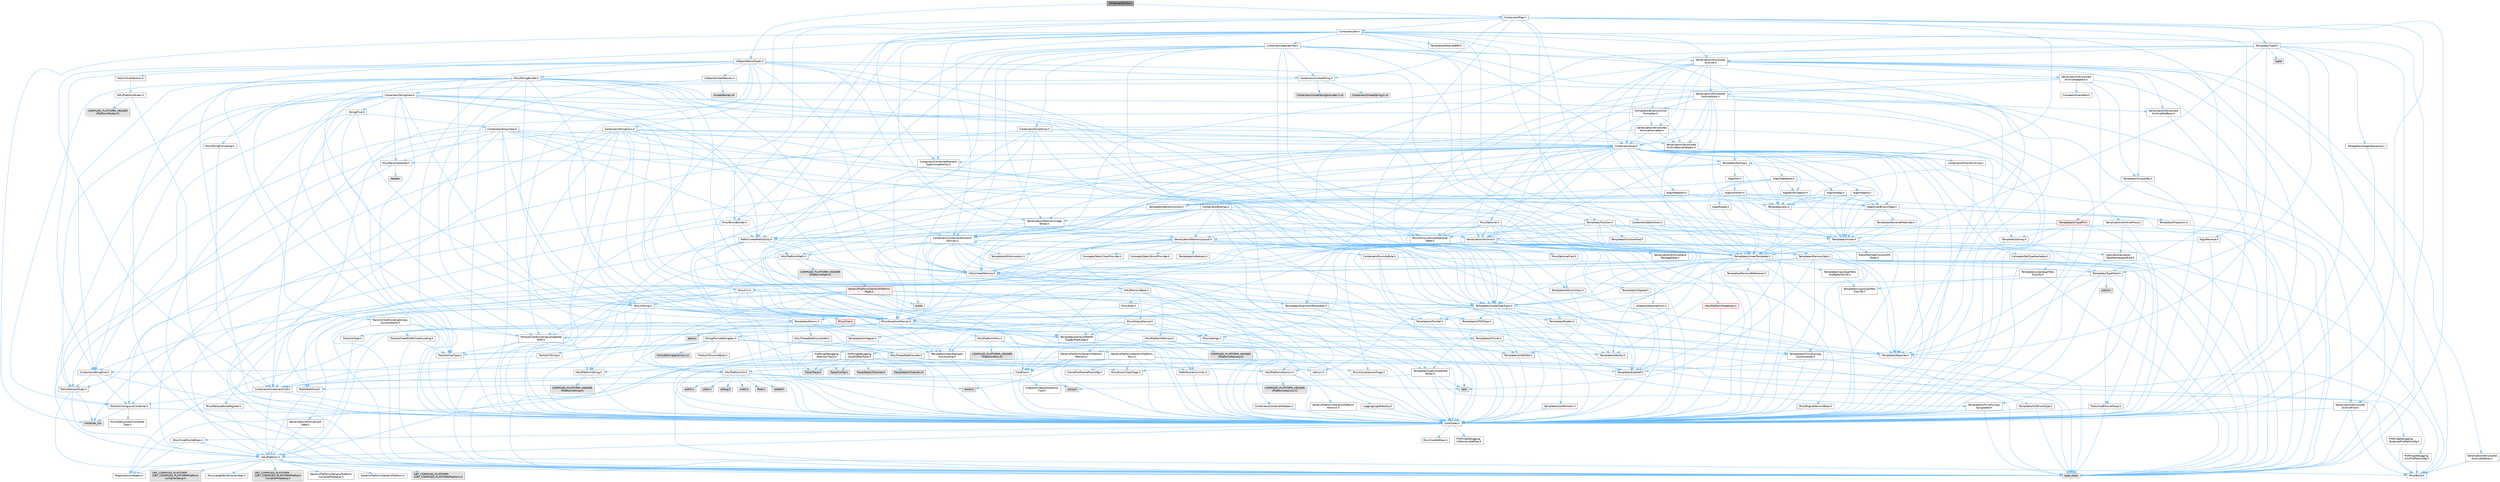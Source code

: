 digraph "GCVerseCellInfo.h"
{
 // INTERACTIVE_SVG=YES
 // LATEX_PDF_SIZE
  bgcolor="transparent";
  edge [fontname=Helvetica,fontsize=10,labelfontname=Helvetica,labelfontsize=10];
  node [fontname=Helvetica,fontsize=10,shape=box,height=0.2,width=0.4];
  Node1 [id="Node000001",label="GCVerseCellInfo.h",height=0.2,width=0.4,color="gray40", fillcolor="grey60", style="filled", fontcolor="black",tooltip=" "];
  Node1 -> Node2 [id="edge1_Node000001_Node000002",color="steelblue1",style="solid",tooltip=" "];
  Node2 [id="Node000002",label="UObject/NameTypes.h",height=0.2,width=0.4,color="grey40", fillcolor="white", style="filled",URL="$d6/d35/NameTypes_8h.html",tooltip=" "];
  Node2 -> Node3 [id="edge2_Node000002_Node000003",color="steelblue1",style="solid",tooltip=" "];
  Node3 [id="Node000003",label="CoreTypes.h",height=0.2,width=0.4,color="grey40", fillcolor="white", style="filled",URL="$dc/dec/CoreTypes_8h.html",tooltip=" "];
  Node3 -> Node4 [id="edge3_Node000003_Node000004",color="steelblue1",style="solid",tooltip=" "];
  Node4 [id="Node000004",label="HAL/Platform.h",height=0.2,width=0.4,color="grey40", fillcolor="white", style="filled",URL="$d9/dd0/Platform_8h.html",tooltip=" "];
  Node4 -> Node5 [id="edge4_Node000004_Node000005",color="steelblue1",style="solid",tooltip=" "];
  Node5 [id="Node000005",label="Misc/Build.h",height=0.2,width=0.4,color="grey40", fillcolor="white", style="filled",URL="$d3/dbb/Build_8h.html",tooltip=" "];
  Node4 -> Node6 [id="edge5_Node000004_Node000006",color="steelblue1",style="solid",tooltip=" "];
  Node6 [id="Node000006",label="Misc/LargeWorldCoordinates.h",height=0.2,width=0.4,color="grey40", fillcolor="white", style="filled",URL="$d2/dcb/LargeWorldCoordinates_8h.html",tooltip=" "];
  Node4 -> Node7 [id="edge6_Node000004_Node000007",color="steelblue1",style="solid",tooltip=" "];
  Node7 [id="Node000007",label="type_traits",height=0.2,width=0.4,color="grey60", fillcolor="#E0E0E0", style="filled",tooltip=" "];
  Node4 -> Node8 [id="edge7_Node000004_Node000008",color="steelblue1",style="solid",tooltip=" "];
  Node8 [id="Node000008",label="PreprocessorHelpers.h",height=0.2,width=0.4,color="grey40", fillcolor="white", style="filled",URL="$db/ddb/PreprocessorHelpers_8h.html",tooltip=" "];
  Node4 -> Node9 [id="edge8_Node000004_Node000009",color="steelblue1",style="solid",tooltip=" "];
  Node9 [id="Node000009",label="UBT_COMPILED_PLATFORM\l/UBT_COMPILED_PLATFORMPlatform\lCompilerPreSetup.h",height=0.2,width=0.4,color="grey60", fillcolor="#E0E0E0", style="filled",tooltip=" "];
  Node4 -> Node10 [id="edge9_Node000004_Node000010",color="steelblue1",style="solid",tooltip=" "];
  Node10 [id="Node000010",label="GenericPlatform/GenericPlatform\lCompilerPreSetup.h",height=0.2,width=0.4,color="grey40", fillcolor="white", style="filled",URL="$d9/dc8/GenericPlatformCompilerPreSetup_8h.html",tooltip=" "];
  Node4 -> Node11 [id="edge10_Node000004_Node000011",color="steelblue1",style="solid",tooltip=" "];
  Node11 [id="Node000011",label="GenericPlatform/GenericPlatform.h",height=0.2,width=0.4,color="grey40", fillcolor="white", style="filled",URL="$d6/d84/GenericPlatform_8h.html",tooltip=" "];
  Node4 -> Node12 [id="edge11_Node000004_Node000012",color="steelblue1",style="solid",tooltip=" "];
  Node12 [id="Node000012",label="UBT_COMPILED_PLATFORM\l/UBT_COMPILED_PLATFORMPlatform.h",height=0.2,width=0.4,color="grey60", fillcolor="#E0E0E0", style="filled",tooltip=" "];
  Node4 -> Node13 [id="edge12_Node000004_Node000013",color="steelblue1",style="solid",tooltip=" "];
  Node13 [id="Node000013",label="UBT_COMPILED_PLATFORM\l/UBT_COMPILED_PLATFORMPlatform\lCompilerSetup.h",height=0.2,width=0.4,color="grey60", fillcolor="#E0E0E0", style="filled",tooltip=" "];
  Node3 -> Node14 [id="edge13_Node000003_Node000014",color="steelblue1",style="solid",tooltip=" "];
  Node14 [id="Node000014",label="ProfilingDebugging\l/UMemoryDefines.h",height=0.2,width=0.4,color="grey40", fillcolor="white", style="filled",URL="$d2/da2/UMemoryDefines_8h.html",tooltip=" "];
  Node3 -> Node15 [id="edge14_Node000003_Node000015",color="steelblue1",style="solid",tooltip=" "];
  Node15 [id="Node000015",label="Misc/CoreMiscDefines.h",height=0.2,width=0.4,color="grey40", fillcolor="white", style="filled",URL="$da/d38/CoreMiscDefines_8h.html",tooltip=" "];
  Node15 -> Node4 [id="edge15_Node000015_Node000004",color="steelblue1",style="solid",tooltip=" "];
  Node15 -> Node8 [id="edge16_Node000015_Node000008",color="steelblue1",style="solid",tooltip=" "];
  Node3 -> Node16 [id="edge17_Node000003_Node000016",color="steelblue1",style="solid",tooltip=" "];
  Node16 [id="Node000016",label="Misc/CoreDefines.h",height=0.2,width=0.4,color="grey40", fillcolor="white", style="filled",URL="$d3/dd2/CoreDefines_8h.html",tooltip=" "];
  Node2 -> Node17 [id="edge18_Node000002_Node000017",color="steelblue1",style="solid",tooltip=" "];
  Node17 [id="Node000017",label="Misc/AssertionMacros.h",height=0.2,width=0.4,color="grey40", fillcolor="white", style="filled",URL="$d0/dfa/AssertionMacros_8h.html",tooltip=" "];
  Node17 -> Node3 [id="edge19_Node000017_Node000003",color="steelblue1",style="solid",tooltip=" "];
  Node17 -> Node4 [id="edge20_Node000017_Node000004",color="steelblue1",style="solid",tooltip=" "];
  Node17 -> Node18 [id="edge21_Node000017_Node000018",color="steelblue1",style="solid",tooltip=" "];
  Node18 [id="Node000018",label="HAL/PlatformMisc.h",height=0.2,width=0.4,color="grey40", fillcolor="white", style="filled",URL="$d0/df5/PlatformMisc_8h.html",tooltip=" "];
  Node18 -> Node3 [id="edge22_Node000018_Node000003",color="steelblue1",style="solid",tooltip=" "];
  Node18 -> Node19 [id="edge23_Node000018_Node000019",color="steelblue1",style="solid",tooltip=" "];
  Node19 [id="Node000019",label="GenericPlatform/GenericPlatform\lMisc.h",height=0.2,width=0.4,color="grey40", fillcolor="white", style="filled",URL="$db/d9a/GenericPlatformMisc_8h.html",tooltip=" "];
  Node19 -> Node20 [id="edge24_Node000019_Node000020",color="steelblue1",style="solid",tooltip=" "];
  Node20 [id="Node000020",label="Containers/StringFwd.h",height=0.2,width=0.4,color="grey40", fillcolor="white", style="filled",URL="$df/d37/StringFwd_8h.html",tooltip=" "];
  Node20 -> Node3 [id="edge25_Node000020_Node000003",color="steelblue1",style="solid",tooltip=" "];
  Node20 -> Node21 [id="edge26_Node000020_Node000021",color="steelblue1",style="solid",tooltip=" "];
  Node21 [id="Node000021",label="Traits/ElementType.h",height=0.2,width=0.4,color="grey40", fillcolor="white", style="filled",URL="$d5/d4f/ElementType_8h.html",tooltip=" "];
  Node21 -> Node4 [id="edge27_Node000021_Node000004",color="steelblue1",style="solid",tooltip=" "];
  Node21 -> Node22 [id="edge28_Node000021_Node000022",color="steelblue1",style="solid",tooltip=" "];
  Node22 [id="Node000022",label="initializer_list",height=0.2,width=0.4,color="grey60", fillcolor="#E0E0E0", style="filled",tooltip=" "];
  Node21 -> Node7 [id="edge29_Node000021_Node000007",color="steelblue1",style="solid",tooltip=" "];
  Node20 -> Node23 [id="edge30_Node000020_Node000023",color="steelblue1",style="solid",tooltip=" "];
  Node23 [id="Node000023",label="Traits/IsContiguousContainer.h",height=0.2,width=0.4,color="grey40", fillcolor="white", style="filled",URL="$d5/d3c/IsContiguousContainer_8h.html",tooltip=" "];
  Node23 -> Node3 [id="edge31_Node000023_Node000003",color="steelblue1",style="solid",tooltip=" "];
  Node23 -> Node24 [id="edge32_Node000023_Node000024",color="steelblue1",style="solid",tooltip=" "];
  Node24 [id="Node000024",label="Misc/StaticAssertComplete\lType.h",height=0.2,width=0.4,color="grey40", fillcolor="white", style="filled",URL="$d5/d4e/StaticAssertCompleteType_8h.html",tooltip=" "];
  Node23 -> Node22 [id="edge33_Node000023_Node000022",color="steelblue1",style="solid",tooltip=" "];
  Node19 -> Node25 [id="edge34_Node000019_Node000025",color="steelblue1",style="solid",tooltip=" "];
  Node25 [id="Node000025",label="CoreFwd.h",height=0.2,width=0.4,color="grey40", fillcolor="white", style="filled",URL="$d1/d1e/CoreFwd_8h.html",tooltip=" "];
  Node25 -> Node3 [id="edge35_Node000025_Node000003",color="steelblue1",style="solid",tooltip=" "];
  Node25 -> Node26 [id="edge36_Node000025_Node000026",color="steelblue1",style="solid",tooltip=" "];
  Node26 [id="Node000026",label="Containers/ContainersFwd.h",height=0.2,width=0.4,color="grey40", fillcolor="white", style="filled",URL="$d4/d0a/ContainersFwd_8h.html",tooltip=" "];
  Node26 -> Node4 [id="edge37_Node000026_Node000004",color="steelblue1",style="solid",tooltip=" "];
  Node26 -> Node3 [id="edge38_Node000026_Node000003",color="steelblue1",style="solid",tooltip=" "];
  Node26 -> Node23 [id="edge39_Node000026_Node000023",color="steelblue1",style="solid",tooltip=" "];
  Node25 -> Node27 [id="edge40_Node000025_Node000027",color="steelblue1",style="solid",tooltip=" "];
  Node27 [id="Node000027",label="Math/MathFwd.h",height=0.2,width=0.4,color="grey40", fillcolor="white", style="filled",URL="$d2/d10/MathFwd_8h.html",tooltip=" "];
  Node27 -> Node4 [id="edge41_Node000027_Node000004",color="steelblue1",style="solid",tooltip=" "];
  Node25 -> Node28 [id="edge42_Node000025_Node000028",color="steelblue1",style="solid",tooltip=" "];
  Node28 [id="Node000028",label="UObject/UObjectHierarchy\lFwd.h",height=0.2,width=0.4,color="grey40", fillcolor="white", style="filled",URL="$d3/d13/UObjectHierarchyFwd_8h.html",tooltip=" "];
  Node19 -> Node3 [id="edge43_Node000019_Node000003",color="steelblue1",style="solid",tooltip=" "];
  Node19 -> Node29 [id="edge44_Node000019_Node000029",color="steelblue1",style="solid",tooltip=" "];
  Node29 [id="Node000029",label="FramePro/FrameProConfig.h",height=0.2,width=0.4,color="grey40", fillcolor="white", style="filled",URL="$d7/d90/FrameProConfig_8h.html",tooltip=" "];
  Node19 -> Node30 [id="edge45_Node000019_Node000030",color="steelblue1",style="solid",tooltip=" "];
  Node30 [id="Node000030",label="HAL/PlatformCrt.h",height=0.2,width=0.4,color="grey40", fillcolor="white", style="filled",URL="$d8/d75/PlatformCrt_8h.html",tooltip=" "];
  Node30 -> Node31 [id="edge46_Node000030_Node000031",color="steelblue1",style="solid",tooltip=" "];
  Node31 [id="Node000031",label="new",height=0.2,width=0.4,color="grey60", fillcolor="#E0E0E0", style="filled",tooltip=" "];
  Node30 -> Node32 [id="edge47_Node000030_Node000032",color="steelblue1",style="solid",tooltip=" "];
  Node32 [id="Node000032",label="wchar.h",height=0.2,width=0.4,color="grey60", fillcolor="#E0E0E0", style="filled",tooltip=" "];
  Node30 -> Node33 [id="edge48_Node000030_Node000033",color="steelblue1",style="solid",tooltip=" "];
  Node33 [id="Node000033",label="stddef.h",height=0.2,width=0.4,color="grey60", fillcolor="#E0E0E0", style="filled",tooltip=" "];
  Node30 -> Node34 [id="edge49_Node000030_Node000034",color="steelblue1",style="solid",tooltip=" "];
  Node34 [id="Node000034",label="stdlib.h",height=0.2,width=0.4,color="grey60", fillcolor="#E0E0E0", style="filled",tooltip=" "];
  Node30 -> Node35 [id="edge50_Node000030_Node000035",color="steelblue1",style="solid",tooltip=" "];
  Node35 [id="Node000035",label="stdio.h",height=0.2,width=0.4,color="grey60", fillcolor="#E0E0E0", style="filled",tooltip=" "];
  Node30 -> Node36 [id="edge51_Node000030_Node000036",color="steelblue1",style="solid",tooltip=" "];
  Node36 [id="Node000036",label="stdarg.h",height=0.2,width=0.4,color="grey60", fillcolor="#E0E0E0", style="filled",tooltip=" "];
  Node30 -> Node37 [id="edge52_Node000030_Node000037",color="steelblue1",style="solid",tooltip=" "];
  Node37 [id="Node000037",label="math.h",height=0.2,width=0.4,color="grey60", fillcolor="#E0E0E0", style="filled",tooltip=" "];
  Node30 -> Node38 [id="edge53_Node000030_Node000038",color="steelblue1",style="solid",tooltip=" "];
  Node38 [id="Node000038",label="float.h",height=0.2,width=0.4,color="grey60", fillcolor="#E0E0E0", style="filled",tooltip=" "];
  Node30 -> Node39 [id="edge54_Node000030_Node000039",color="steelblue1",style="solid",tooltip=" "];
  Node39 [id="Node000039",label="string.h",height=0.2,width=0.4,color="grey60", fillcolor="#E0E0E0", style="filled",tooltip=" "];
  Node19 -> Node40 [id="edge55_Node000019_Node000040",color="steelblue1",style="solid",tooltip=" "];
  Node40 [id="Node000040",label="Math/NumericLimits.h",height=0.2,width=0.4,color="grey40", fillcolor="white", style="filled",URL="$df/d1b/NumericLimits_8h.html",tooltip=" "];
  Node40 -> Node3 [id="edge56_Node000040_Node000003",color="steelblue1",style="solid",tooltip=" "];
  Node19 -> Node41 [id="edge57_Node000019_Node000041",color="steelblue1",style="solid",tooltip=" "];
  Node41 [id="Node000041",label="Misc/CompressionFlags.h",height=0.2,width=0.4,color="grey40", fillcolor="white", style="filled",URL="$d9/d76/CompressionFlags_8h.html",tooltip=" "];
  Node19 -> Node42 [id="edge58_Node000019_Node000042",color="steelblue1",style="solid",tooltip=" "];
  Node42 [id="Node000042",label="Misc/EnumClassFlags.h",height=0.2,width=0.4,color="grey40", fillcolor="white", style="filled",URL="$d8/de7/EnumClassFlags_8h.html",tooltip=" "];
  Node19 -> Node43 [id="edge59_Node000019_Node000043",color="steelblue1",style="solid",tooltip=" "];
  Node43 [id="Node000043",label="ProfilingDebugging\l/CsvProfilerConfig.h",height=0.2,width=0.4,color="grey40", fillcolor="white", style="filled",URL="$d3/d88/CsvProfilerConfig_8h.html",tooltip=" "];
  Node43 -> Node5 [id="edge60_Node000043_Node000005",color="steelblue1",style="solid",tooltip=" "];
  Node19 -> Node44 [id="edge61_Node000019_Node000044",color="steelblue1",style="solid",tooltip=" "];
  Node44 [id="Node000044",label="ProfilingDebugging\l/ExternalProfilerConfig.h",height=0.2,width=0.4,color="grey40", fillcolor="white", style="filled",URL="$d3/dbb/ExternalProfilerConfig_8h.html",tooltip=" "];
  Node44 -> Node5 [id="edge62_Node000044_Node000005",color="steelblue1",style="solid",tooltip=" "];
  Node18 -> Node45 [id="edge63_Node000018_Node000045",color="steelblue1",style="solid",tooltip=" "];
  Node45 [id="Node000045",label="COMPILED_PLATFORM_HEADER\l(PlatformMisc.h)",height=0.2,width=0.4,color="grey60", fillcolor="#E0E0E0", style="filled",tooltip=" "];
  Node18 -> Node46 [id="edge64_Node000018_Node000046",color="steelblue1",style="solid",tooltip=" "];
  Node46 [id="Node000046",label="ProfilingDebugging\l/CpuProfilerTrace.h",height=0.2,width=0.4,color="grey40", fillcolor="white", style="filled",URL="$da/dcb/CpuProfilerTrace_8h.html",tooltip=" "];
  Node46 -> Node3 [id="edge65_Node000046_Node000003",color="steelblue1",style="solid",tooltip=" "];
  Node46 -> Node26 [id="edge66_Node000046_Node000026",color="steelblue1",style="solid",tooltip=" "];
  Node46 -> Node47 [id="edge67_Node000046_Node000047",color="steelblue1",style="solid",tooltip=" "];
  Node47 [id="Node000047",label="HAL/PlatformAtomics.h",height=0.2,width=0.4,color="grey40", fillcolor="white", style="filled",URL="$d3/d36/PlatformAtomics_8h.html",tooltip=" "];
  Node47 -> Node3 [id="edge68_Node000047_Node000003",color="steelblue1",style="solid",tooltip=" "];
  Node47 -> Node48 [id="edge69_Node000047_Node000048",color="steelblue1",style="solid",tooltip=" "];
  Node48 [id="Node000048",label="GenericPlatform/GenericPlatform\lAtomics.h",height=0.2,width=0.4,color="grey40", fillcolor="white", style="filled",URL="$da/d72/GenericPlatformAtomics_8h.html",tooltip=" "];
  Node48 -> Node3 [id="edge70_Node000048_Node000003",color="steelblue1",style="solid",tooltip=" "];
  Node47 -> Node49 [id="edge71_Node000047_Node000049",color="steelblue1",style="solid",tooltip=" "];
  Node49 [id="Node000049",label="COMPILED_PLATFORM_HEADER\l(PlatformAtomics.h)",height=0.2,width=0.4,color="grey60", fillcolor="#E0E0E0", style="filled",tooltip=" "];
  Node46 -> Node8 [id="edge72_Node000046_Node000008",color="steelblue1",style="solid",tooltip=" "];
  Node46 -> Node5 [id="edge73_Node000046_Node000005",color="steelblue1",style="solid",tooltip=" "];
  Node46 -> Node50 [id="edge74_Node000046_Node000050",color="steelblue1",style="solid",tooltip=" "];
  Node50 [id="Node000050",label="Trace/Config.h",height=0.2,width=0.4,color="grey60", fillcolor="#E0E0E0", style="filled",tooltip=" "];
  Node46 -> Node51 [id="edge75_Node000046_Node000051",color="steelblue1",style="solid",tooltip=" "];
  Node51 [id="Node000051",label="Trace/Detail/Channel.h",height=0.2,width=0.4,color="grey60", fillcolor="#E0E0E0", style="filled",tooltip=" "];
  Node46 -> Node52 [id="edge76_Node000046_Node000052",color="steelblue1",style="solid",tooltip=" "];
  Node52 [id="Node000052",label="Trace/Detail/Channel.inl",height=0.2,width=0.4,color="grey60", fillcolor="#E0E0E0", style="filled",tooltip=" "];
  Node46 -> Node53 [id="edge77_Node000046_Node000053",color="steelblue1",style="solid",tooltip=" "];
  Node53 [id="Node000053",label="Trace/Trace.h",height=0.2,width=0.4,color="grey60", fillcolor="#E0E0E0", style="filled",tooltip=" "];
  Node17 -> Node8 [id="edge78_Node000017_Node000008",color="steelblue1",style="solid",tooltip=" "];
  Node17 -> Node54 [id="edge79_Node000017_Node000054",color="steelblue1",style="solid",tooltip=" "];
  Node54 [id="Node000054",label="Templates/EnableIf.h",height=0.2,width=0.4,color="grey40", fillcolor="white", style="filled",URL="$d7/d60/EnableIf_8h.html",tooltip=" "];
  Node54 -> Node3 [id="edge80_Node000054_Node000003",color="steelblue1",style="solid",tooltip=" "];
  Node17 -> Node55 [id="edge81_Node000017_Node000055",color="steelblue1",style="solid",tooltip=" "];
  Node55 [id="Node000055",label="Templates/IsArrayOrRefOf\lTypeByPredicate.h",height=0.2,width=0.4,color="grey40", fillcolor="white", style="filled",URL="$d6/da1/IsArrayOrRefOfTypeByPredicate_8h.html",tooltip=" "];
  Node55 -> Node3 [id="edge82_Node000055_Node000003",color="steelblue1",style="solid",tooltip=" "];
  Node17 -> Node56 [id="edge83_Node000017_Node000056",color="steelblue1",style="solid",tooltip=" "];
  Node56 [id="Node000056",label="Templates/IsValidVariadic\lFunctionArg.h",height=0.2,width=0.4,color="grey40", fillcolor="white", style="filled",URL="$d0/dc8/IsValidVariadicFunctionArg_8h.html",tooltip=" "];
  Node56 -> Node3 [id="edge84_Node000056_Node000003",color="steelblue1",style="solid",tooltip=" "];
  Node56 -> Node57 [id="edge85_Node000056_Node000057",color="steelblue1",style="solid",tooltip=" "];
  Node57 [id="Node000057",label="IsEnum.h",height=0.2,width=0.4,color="grey40", fillcolor="white", style="filled",URL="$d4/de5/IsEnum_8h.html",tooltip=" "];
  Node56 -> Node7 [id="edge86_Node000056_Node000007",color="steelblue1",style="solid",tooltip=" "];
  Node17 -> Node58 [id="edge87_Node000017_Node000058",color="steelblue1",style="solid",tooltip=" "];
  Node58 [id="Node000058",label="Traits/IsCharEncodingCompatible\lWith.h",height=0.2,width=0.4,color="grey40", fillcolor="white", style="filled",URL="$df/dd1/IsCharEncodingCompatibleWith_8h.html",tooltip=" "];
  Node58 -> Node7 [id="edge88_Node000058_Node000007",color="steelblue1",style="solid",tooltip=" "];
  Node58 -> Node59 [id="edge89_Node000058_Node000059",color="steelblue1",style="solid",tooltip=" "];
  Node59 [id="Node000059",label="Traits/IsCharType.h",height=0.2,width=0.4,color="grey40", fillcolor="white", style="filled",URL="$db/d51/IsCharType_8h.html",tooltip=" "];
  Node59 -> Node3 [id="edge90_Node000059_Node000003",color="steelblue1",style="solid",tooltip=" "];
  Node17 -> Node60 [id="edge91_Node000017_Node000060",color="steelblue1",style="solid",tooltip=" "];
  Node60 [id="Node000060",label="Misc/VarArgs.h",height=0.2,width=0.4,color="grey40", fillcolor="white", style="filled",URL="$d5/d6f/VarArgs_8h.html",tooltip=" "];
  Node60 -> Node3 [id="edge92_Node000060_Node000003",color="steelblue1",style="solid",tooltip=" "];
  Node17 -> Node61 [id="edge93_Node000017_Node000061",color="steelblue1",style="solid",tooltip=" "];
  Node61 [id="Node000061",label="String/FormatStringSan.h",height=0.2,width=0.4,color="grey40", fillcolor="white", style="filled",URL="$d3/d8b/FormatStringSan_8h.html",tooltip=" "];
  Node61 -> Node7 [id="edge94_Node000061_Node000007",color="steelblue1",style="solid",tooltip=" "];
  Node61 -> Node3 [id="edge95_Node000061_Node000003",color="steelblue1",style="solid",tooltip=" "];
  Node61 -> Node62 [id="edge96_Node000061_Node000062",color="steelblue1",style="solid",tooltip=" "];
  Node62 [id="Node000062",label="Templates/Requires.h",height=0.2,width=0.4,color="grey40", fillcolor="white", style="filled",URL="$dc/d96/Requires_8h.html",tooltip=" "];
  Node62 -> Node54 [id="edge97_Node000062_Node000054",color="steelblue1",style="solid",tooltip=" "];
  Node62 -> Node7 [id="edge98_Node000062_Node000007",color="steelblue1",style="solid",tooltip=" "];
  Node61 -> Node63 [id="edge99_Node000061_Node000063",color="steelblue1",style="solid",tooltip=" "];
  Node63 [id="Node000063",label="Templates/Identity.h",height=0.2,width=0.4,color="grey40", fillcolor="white", style="filled",URL="$d0/dd5/Identity_8h.html",tooltip=" "];
  Node61 -> Node56 [id="edge100_Node000061_Node000056",color="steelblue1",style="solid",tooltip=" "];
  Node61 -> Node59 [id="edge101_Node000061_Node000059",color="steelblue1",style="solid",tooltip=" "];
  Node61 -> Node64 [id="edge102_Node000061_Node000064",color="steelblue1",style="solid",tooltip=" "];
  Node64 [id="Node000064",label="Traits/IsTEnumAsByte.h",height=0.2,width=0.4,color="grey40", fillcolor="white", style="filled",URL="$d1/de6/IsTEnumAsByte_8h.html",tooltip=" "];
  Node61 -> Node65 [id="edge103_Node000061_Node000065",color="steelblue1",style="solid",tooltip=" "];
  Node65 [id="Node000065",label="Traits/IsTString.h",height=0.2,width=0.4,color="grey40", fillcolor="white", style="filled",URL="$d0/df8/IsTString_8h.html",tooltip=" "];
  Node65 -> Node26 [id="edge104_Node000065_Node000026",color="steelblue1",style="solid",tooltip=" "];
  Node61 -> Node26 [id="edge105_Node000061_Node000026",color="steelblue1",style="solid",tooltip=" "];
  Node61 -> Node66 [id="edge106_Node000061_Node000066",color="steelblue1",style="solid",tooltip=" "];
  Node66 [id="Node000066",label="FormatStringSanErrors.inl",height=0.2,width=0.4,color="grey60", fillcolor="#E0E0E0", style="filled",tooltip=" "];
  Node17 -> Node67 [id="edge107_Node000017_Node000067",color="steelblue1",style="solid",tooltip=" "];
  Node67 [id="Node000067",label="atomic",height=0.2,width=0.4,color="grey60", fillcolor="#E0E0E0", style="filled",tooltip=" "];
  Node2 -> Node68 [id="edge108_Node000002_Node000068",color="steelblue1",style="solid",tooltip=" "];
  Node68 [id="Node000068",label="HAL/UnrealMemory.h",height=0.2,width=0.4,color="grey40", fillcolor="white", style="filled",URL="$d9/d96/UnrealMemory_8h.html",tooltip=" "];
  Node68 -> Node3 [id="edge109_Node000068_Node000003",color="steelblue1",style="solid",tooltip=" "];
  Node68 -> Node69 [id="edge110_Node000068_Node000069",color="steelblue1",style="solid",tooltip=" "];
  Node69 [id="Node000069",label="GenericPlatform/GenericPlatform\lMemory.h",height=0.2,width=0.4,color="grey40", fillcolor="white", style="filled",URL="$dd/d22/GenericPlatformMemory_8h.html",tooltip=" "];
  Node69 -> Node25 [id="edge111_Node000069_Node000025",color="steelblue1",style="solid",tooltip=" "];
  Node69 -> Node3 [id="edge112_Node000069_Node000003",color="steelblue1",style="solid",tooltip=" "];
  Node69 -> Node70 [id="edge113_Node000069_Node000070",color="steelblue1",style="solid",tooltip=" "];
  Node70 [id="Node000070",label="HAL/PlatformString.h",height=0.2,width=0.4,color="grey40", fillcolor="white", style="filled",URL="$db/db5/PlatformString_8h.html",tooltip=" "];
  Node70 -> Node3 [id="edge114_Node000070_Node000003",color="steelblue1",style="solid",tooltip=" "];
  Node70 -> Node71 [id="edge115_Node000070_Node000071",color="steelblue1",style="solid",tooltip=" "];
  Node71 [id="Node000071",label="COMPILED_PLATFORM_HEADER\l(PlatformString.h)",height=0.2,width=0.4,color="grey60", fillcolor="#E0E0E0", style="filled",tooltip=" "];
  Node69 -> Node39 [id="edge116_Node000069_Node000039",color="steelblue1",style="solid",tooltip=" "];
  Node69 -> Node32 [id="edge117_Node000069_Node000032",color="steelblue1",style="solid",tooltip=" "];
  Node68 -> Node72 [id="edge118_Node000068_Node000072",color="steelblue1",style="solid",tooltip=" "];
  Node72 [id="Node000072",label="HAL/MemoryBase.h",height=0.2,width=0.4,color="grey40", fillcolor="white", style="filled",URL="$d6/d9f/MemoryBase_8h.html",tooltip=" "];
  Node72 -> Node3 [id="edge119_Node000072_Node000003",color="steelblue1",style="solid",tooltip=" "];
  Node72 -> Node47 [id="edge120_Node000072_Node000047",color="steelblue1",style="solid",tooltip=" "];
  Node72 -> Node30 [id="edge121_Node000072_Node000030",color="steelblue1",style="solid",tooltip=" "];
  Node72 -> Node73 [id="edge122_Node000072_Node000073",color="steelblue1",style="solid",tooltip=" "];
  Node73 [id="Node000073",label="Misc/Exec.h",height=0.2,width=0.4,color="grey40", fillcolor="white", style="filled",URL="$de/ddb/Exec_8h.html",tooltip=" "];
  Node73 -> Node3 [id="edge123_Node000073_Node000003",color="steelblue1",style="solid",tooltip=" "];
  Node73 -> Node17 [id="edge124_Node000073_Node000017",color="steelblue1",style="solid",tooltip=" "];
  Node72 -> Node74 [id="edge125_Node000072_Node000074",color="steelblue1",style="solid",tooltip=" "];
  Node74 [id="Node000074",label="Misc/OutputDevice.h",height=0.2,width=0.4,color="grey40", fillcolor="white", style="filled",URL="$d7/d32/OutputDevice_8h.html",tooltip=" "];
  Node74 -> Node25 [id="edge126_Node000074_Node000025",color="steelblue1",style="solid",tooltip=" "];
  Node74 -> Node3 [id="edge127_Node000074_Node000003",color="steelblue1",style="solid",tooltip=" "];
  Node74 -> Node75 [id="edge128_Node000074_Node000075",color="steelblue1",style="solid",tooltip=" "];
  Node75 [id="Node000075",label="Logging/LogVerbosity.h",height=0.2,width=0.4,color="grey40", fillcolor="white", style="filled",URL="$d2/d8f/LogVerbosity_8h.html",tooltip=" "];
  Node75 -> Node3 [id="edge129_Node000075_Node000003",color="steelblue1",style="solid",tooltip=" "];
  Node74 -> Node60 [id="edge130_Node000074_Node000060",color="steelblue1",style="solid",tooltip=" "];
  Node74 -> Node55 [id="edge131_Node000074_Node000055",color="steelblue1",style="solid",tooltip=" "];
  Node74 -> Node56 [id="edge132_Node000074_Node000056",color="steelblue1",style="solid",tooltip=" "];
  Node74 -> Node58 [id="edge133_Node000074_Node000058",color="steelblue1",style="solid",tooltip=" "];
  Node72 -> Node76 [id="edge134_Node000072_Node000076",color="steelblue1",style="solid",tooltip=" "];
  Node76 [id="Node000076",label="Templates/Atomic.h",height=0.2,width=0.4,color="grey40", fillcolor="white", style="filled",URL="$d3/d91/Atomic_8h.html",tooltip=" "];
  Node76 -> Node77 [id="edge135_Node000076_Node000077",color="steelblue1",style="solid",tooltip=" "];
  Node77 [id="Node000077",label="HAL/ThreadSafeCounter.h",height=0.2,width=0.4,color="grey40", fillcolor="white", style="filled",URL="$dc/dc9/ThreadSafeCounter_8h.html",tooltip=" "];
  Node77 -> Node3 [id="edge136_Node000077_Node000003",color="steelblue1",style="solid",tooltip=" "];
  Node77 -> Node47 [id="edge137_Node000077_Node000047",color="steelblue1",style="solid",tooltip=" "];
  Node76 -> Node78 [id="edge138_Node000076_Node000078",color="steelblue1",style="solid",tooltip=" "];
  Node78 [id="Node000078",label="HAL/ThreadSafeCounter64.h",height=0.2,width=0.4,color="grey40", fillcolor="white", style="filled",URL="$d0/d12/ThreadSafeCounter64_8h.html",tooltip=" "];
  Node78 -> Node3 [id="edge139_Node000078_Node000003",color="steelblue1",style="solid",tooltip=" "];
  Node78 -> Node77 [id="edge140_Node000078_Node000077",color="steelblue1",style="solid",tooltip=" "];
  Node76 -> Node79 [id="edge141_Node000076_Node000079",color="steelblue1",style="solid",tooltip=" "];
  Node79 [id="Node000079",label="Templates/IsIntegral.h",height=0.2,width=0.4,color="grey40", fillcolor="white", style="filled",URL="$da/d64/IsIntegral_8h.html",tooltip=" "];
  Node79 -> Node3 [id="edge142_Node000079_Node000003",color="steelblue1",style="solid",tooltip=" "];
  Node76 -> Node80 [id="edge143_Node000076_Node000080",color="steelblue1",style="solid",tooltip=" "];
  Node80 [id="Node000080",label="Templates/IsTrivial.h",height=0.2,width=0.4,color="grey40", fillcolor="white", style="filled",URL="$da/d4c/IsTrivial_8h.html",tooltip=" "];
  Node80 -> Node81 [id="edge144_Node000080_Node000081",color="steelblue1",style="solid",tooltip=" "];
  Node81 [id="Node000081",label="Templates/AndOrNot.h",height=0.2,width=0.4,color="grey40", fillcolor="white", style="filled",URL="$db/d0a/AndOrNot_8h.html",tooltip=" "];
  Node81 -> Node3 [id="edge145_Node000081_Node000003",color="steelblue1",style="solid",tooltip=" "];
  Node80 -> Node82 [id="edge146_Node000080_Node000082",color="steelblue1",style="solid",tooltip=" "];
  Node82 [id="Node000082",label="Templates/IsTriviallyCopy\lConstructible.h",height=0.2,width=0.4,color="grey40", fillcolor="white", style="filled",URL="$d3/d78/IsTriviallyCopyConstructible_8h.html",tooltip=" "];
  Node82 -> Node3 [id="edge147_Node000082_Node000003",color="steelblue1",style="solid",tooltip=" "];
  Node82 -> Node7 [id="edge148_Node000082_Node000007",color="steelblue1",style="solid",tooltip=" "];
  Node80 -> Node83 [id="edge149_Node000080_Node000083",color="steelblue1",style="solid",tooltip=" "];
  Node83 [id="Node000083",label="Templates/IsTriviallyCopy\lAssignable.h",height=0.2,width=0.4,color="grey40", fillcolor="white", style="filled",URL="$d2/df2/IsTriviallyCopyAssignable_8h.html",tooltip=" "];
  Node83 -> Node3 [id="edge150_Node000083_Node000003",color="steelblue1",style="solid",tooltip=" "];
  Node83 -> Node7 [id="edge151_Node000083_Node000007",color="steelblue1",style="solid",tooltip=" "];
  Node80 -> Node7 [id="edge152_Node000080_Node000007",color="steelblue1",style="solid",tooltip=" "];
  Node76 -> Node84 [id="edge153_Node000076_Node000084",color="steelblue1",style="solid",tooltip=" "];
  Node84 [id="Node000084",label="Traits/IntType.h",height=0.2,width=0.4,color="grey40", fillcolor="white", style="filled",URL="$d7/deb/IntType_8h.html",tooltip=" "];
  Node84 -> Node4 [id="edge154_Node000084_Node000004",color="steelblue1",style="solid",tooltip=" "];
  Node76 -> Node67 [id="edge155_Node000076_Node000067",color="steelblue1",style="solid",tooltip=" "];
  Node68 -> Node85 [id="edge156_Node000068_Node000085",color="steelblue1",style="solid",tooltip=" "];
  Node85 [id="Node000085",label="HAL/PlatformMemory.h",height=0.2,width=0.4,color="grey40", fillcolor="white", style="filled",URL="$de/d68/PlatformMemory_8h.html",tooltip=" "];
  Node85 -> Node3 [id="edge157_Node000085_Node000003",color="steelblue1",style="solid",tooltip=" "];
  Node85 -> Node69 [id="edge158_Node000085_Node000069",color="steelblue1",style="solid",tooltip=" "];
  Node85 -> Node86 [id="edge159_Node000085_Node000086",color="steelblue1",style="solid",tooltip=" "];
  Node86 [id="Node000086",label="COMPILED_PLATFORM_HEADER\l(PlatformMemory.h)",height=0.2,width=0.4,color="grey60", fillcolor="#E0E0E0", style="filled",tooltip=" "];
  Node68 -> Node87 [id="edge160_Node000068_Node000087",color="steelblue1",style="solid",tooltip=" "];
  Node87 [id="Node000087",label="ProfilingDebugging\l/MemoryTrace.h",height=0.2,width=0.4,color="grey40", fillcolor="white", style="filled",URL="$da/dd7/MemoryTrace_8h.html",tooltip=" "];
  Node87 -> Node4 [id="edge161_Node000087_Node000004",color="steelblue1",style="solid",tooltip=" "];
  Node87 -> Node42 [id="edge162_Node000087_Node000042",color="steelblue1",style="solid",tooltip=" "];
  Node87 -> Node50 [id="edge163_Node000087_Node000050",color="steelblue1",style="solid",tooltip=" "];
  Node87 -> Node53 [id="edge164_Node000087_Node000053",color="steelblue1",style="solid",tooltip=" "];
  Node68 -> Node88 [id="edge165_Node000068_Node000088",color="steelblue1",style="solid",tooltip=" "];
  Node88 [id="Node000088",label="Templates/IsPointer.h",height=0.2,width=0.4,color="grey40", fillcolor="white", style="filled",URL="$d7/d05/IsPointer_8h.html",tooltip=" "];
  Node88 -> Node3 [id="edge166_Node000088_Node000003",color="steelblue1",style="solid",tooltip=" "];
  Node2 -> Node89 [id="edge167_Node000002_Node000089",color="steelblue1",style="solid",tooltip=" "];
  Node89 [id="Node000089",label="Templates/UnrealTypeTraits.h",height=0.2,width=0.4,color="grey40", fillcolor="white", style="filled",URL="$d2/d2d/UnrealTypeTraits_8h.html",tooltip=" "];
  Node89 -> Node3 [id="edge168_Node000089_Node000003",color="steelblue1",style="solid",tooltip=" "];
  Node89 -> Node88 [id="edge169_Node000089_Node000088",color="steelblue1",style="solid",tooltip=" "];
  Node89 -> Node17 [id="edge170_Node000089_Node000017",color="steelblue1",style="solid",tooltip=" "];
  Node89 -> Node81 [id="edge171_Node000089_Node000081",color="steelblue1",style="solid",tooltip=" "];
  Node89 -> Node54 [id="edge172_Node000089_Node000054",color="steelblue1",style="solid",tooltip=" "];
  Node89 -> Node90 [id="edge173_Node000089_Node000090",color="steelblue1",style="solid",tooltip=" "];
  Node90 [id="Node000090",label="Templates/IsArithmetic.h",height=0.2,width=0.4,color="grey40", fillcolor="white", style="filled",URL="$d2/d5d/IsArithmetic_8h.html",tooltip=" "];
  Node90 -> Node3 [id="edge174_Node000090_Node000003",color="steelblue1",style="solid",tooltip=" "];
  Node89 -> Node57 [id="edge175_Node000089_Node000057",color="steelblue1",style="solid",tooltip=" "];
  Node89 -> Node91 [id="edge176_Node000089_Node000091",color="steelblue1",style="solid",tooltip=" "];
  Node91 [id="Node000091",label="Templates/Models.h",height=0.2,width=0.4,color="grey40", fillcolor="white", style="filled",URL="$d3/d0c/Models_8h.html",tooltip=" "];
  Node91 -> Node63 [id="edge177_Node000091_Node000063",color="steelblue1",style="solid",tooltip=" "];
  Node89 -> Node92 [id="edge178_Node000089_Node000092",color="steelblue1",style="solid",tooltip=" "];
  Node92 [id="Node000092",label="Templates/IsPODType.h",height=0.2,width=0.4,color="grey40", fillcolor="white", style="filled",URL="$d7/db1/IsPODType_8h.html",tooltip=" "];
  Node92 -> Node3 [id="edge179_Node000092_Node000003",color="steelblue1",style="solid",tooltip=" "];
  Node89 -> Node93 [id="edge180_Node000089_Node000093",color="steelblue1",style="solid",tooltip=" "];
  Node93 [id="Node000093",label="Templates/IsUECoreType.h",height=0.2,width=0.4,color="grey40", fillcolor="white", style="filled",URL="$d1/db8/IsUECoreType_8h.html",tooltip=" "];
  Node93 -> Node3 [id="edge181_Node000093_Node000003",color="steelblue1",style="solid",tooltip=" "];
  Node93 -> Node7 [id="edge182_Node000093_Node000007",color="steelblue1",style="solid",tooltip=" "];
  Node89 -> Node82 [id="edge183_Node000089_Node000082",color="steelblue1",style="solid",tooltip=" "];
  Node2 -> Node94 [id="edge184_Node000002_Node000094",color="steelblue1",style="solid",tooltip=" "];
  Node94 [id="Node000094",label="Templates/UnrealTemplate.h",height=0.2,width=0.4,color="grey40", fillcolor="white", style="filled",URL="$d4/d24/UnrealTemplate_8h.html",tooltip=" "];
  Node94 -> Node3 [id="edge185_Node000094_Node000003",color="steelblue1",style="solid",tooltip=" "];
  Node94 -> Node88 [id="edge186_Node000094_Node000088",color="steelblue1",style="solid",tooltip=" "];
  Node94 -> Node68 [id="edge187_Node000094_Node000068",color="steelblue1",style="solid",tooltip=" "];
  Node94 -> Node95 [id="edge188_Node000094_Node000095",color="steelblue1",style="solid",tooltip=" "];
  Node95 [id="Node000095",label="Templates/CopyQualifiers\lAndRefsFromTo.h",height=0.2,width=0.4,color="grey40", fillcolor="white", style="filled",URL="$d3/db3/CopyQualifiersAndRefsFromTo_8h.html",tooltip=" "];
  Node95 -> Node96 [id="edge189_Node000095_Node000096",color="steelblue1",style="solid",tooltip=" "];
  Node96 [id="Node000096",label="Templates/CopyQualifiers\lFromTo.h",height=0.2,width=0.4,color="grey40", fillcolor="white", style="filled",URL="$d5/db4/CopyQualifiersFromTo_8h.html",tooltip=" "];
  Node94 -> Node89 [id="edge190_Node000094_Node000089",color="steelblue1",style="solid",tooltip=" "];
  Node94 -> Node97 [id="edge191_Node000094_Node000097",color="steelblue1",style="solid",tooltip=" "];
  Node97 [id="Node000097",label="Templates/RemoveReference.h",height=0.2,width=0.4,color="grey40", fillcolor="white", style="filled",URL="$da/dbe/RemoveReference_8h.html",tooltip=" "];
  Node97 -> Node3 [id="edge192_Node000097_Node000003",color="steelblue1",style="solid",tooltip=" "];
  Node94 -> Node62 [id="edge193_Node000094_Node000062",color="steelblue1",style="solid",tooltip=" "];
  Node94 -> Node98 [id="edge194_Node000094_Node000098",color="steelblue1",style="solid",tooltip=" "];
  Node98 [id="Node000098",label="Templates/TypeCompatible\lBytes.h",height=0.2,width=0.4,color="grey40", fillcolor="white", style="filled",URL="$df/d0a/TypeCompatibleBytes_8h.html",tooltip=" "];
  Node98 -> Node3 [id="edge195_Node000098_Node000003",color="steelblue1",style="solid",tooltip=" "];
  Node98 -> Node39 [id="edge196_Node000098_Node000039",color="steelblue1",style="solid",tooltip=" "];
  Node98 -> Node31 [id="edge197_Node000098_Node000031",color="steelblue1",style="solid",tooltip=" "];
  Node98 -> Node7 [id="edge198_Node000098_Node000007",color="steelblue1",style="solid",tooltip=" "];
  Node94 -> Node63 [id="edge199_Node000094_Node000063",color="steelblue1",style="solid",tooltip=" "];
  Node94 -> Node23 [id="edge200_Node000094_Node000023",color="steelblue1",style="solid",tooltip=" "];
  Node94 -> Node99 [id="edge201_Node000094_Node000099",color="steelblue1",style="solid",tooltip=" "];
  Node99 [id="Node000099",label="Traits/UseBitwiseSwap.h",height=0.2,width=0.4,color="grey40", fillcolor="white", style="filled",URL="$db/df3/UseBitwiseSwap_8h.html",tooltip=" "];
  Node99 -> Node3 [id="edge202_Node000099_Node000003",color="steelblue1",style="solid",tooltip=" "];
  Node99 -> Node7 [id="edge203_Node000099_Node000007",color="steelblue1",style="solid",tooltip=" "];
  Node94 -> Node7 [id="edge204_Node000094_Node000007",color="steelblue1",style="solid",tooltip=" "];
  Node2 -> Node100 [id="edge205_Node000002_Node000100",color="steelblue1",style="solid",tooltip=" "];
  Node100 [id="Node000100",label="Containers/UnrealString.h",height=0.2,width=0.4,color="grey40", fillcolor="white", style="filled",URL="$d5/dba/UnrealString_8h.html",tooltip=" "];
  Node100 -> Node101 [id="edge206_Node000100_Node000101",color="steelblue1",style="solid",tooltip=" "];
  Node101 [id="Node000101",label="Containers/UnrealStringIncludes.h.inl",height=0.2,width=0.4,color="grey60", fillcolor="#E0E0E0", style="filled",tooltip=" "];
  Node100 -> Node102 [id="edge207_Node000100_Node000102",color="steelblue1",style="solid",tooltip=" "];
  Node102 [id="Node000102",label="Containers/UnrealString.h.inl",height=0.2,width=0.4,color="grey60", fillcolor="#E0E0E0", style="filled",tooltip=" "];
  Node100 -> Node103 [id="edge208_Node000100_Node000103",color="steelblue1",style="solid",tooltip=" "];
  Node103 [id="Node000103",label="Misc/StringFormatArg.h",height=0.2,width=0.4,color="grey40", fillcolor="white", style="filled",URL="$d2/d16/StringFormatArg_8h.html",tooltip=" "];
  Node103 -> Node26 [id="edge209_Node000103_Node000026",color="steelblue1",style="solid",tooltip=" "];
  Node2 -> Node104 [id="edge210_Node000002_Node000104",color="steelblue1",style="solid",tooltip=" "];
  Node104 [id="Node000104",label="HAL/CriticalSection.h",height=0.2,width=0.4,color="grey40", fillcolor="white", style="filled",URL="$d6/d90/CriticalSection_8h.html",tooltip=" "];
  Node104 -> Node105 [id="edge211_Node000104_Node000105",color="steelblue1",style="solid",tooltip=" "];
  Node105 [id="Node000105",label="HAL/PlatformMutex.h",height=0.2,width=0.4,color="grey40", fillcolor="white", style="filled",URL="$d9/d0b/PlatformMutex_8h.html",tooltip=" "];
  Node105 -> Node3 [id="edge212_Node000105_Node000003",color="steelblue1",style="solid",tooltip=" "];
  Node105 -> Node106 [id="edge213_Node000105_Node000106",color="steelblue1",style="solid",tooltip=" "];
  Node106 [id="Node000106",label="COMPILED_PLATFORM_HEADER\l(PlatformMutex.h)",height=0.2,width=0.4,color="grey60", fillcolor="#E0E0E0", style="filled",tooltip=" "];
  Node2 -> Node107 [id="edge214_Node000002_Node000107",color="steelblue1",style="solid",tooltip=" "];
  Node107 [id="Node000107",label="Containers/StringConv.h",height=0.2,width=0.4,color="grey40", fillcolor="white", style="filled",URL="$d3/ddf/StringConv_8h.html",tooltip=" "];
  Node107 -> Node3 [id="edge215_Node000107_Node000003",color="steelblue1",style="solid",tooltip=" "];
  Node107 -> Node17 [id="edge216_Node000107_Node000017",color="steelblue1",style="solid",tooltip=" "];
  Node107 -> Node108 [id="edge217_Node000107_Node000108",color="steelblue1",style="solid",tooltip=" "];
  Node108 [id="Node000108",label="Containers/ContainerAllocation\lPolicies.h",height=0.2,width=0.4,color="grey40", fillcolor="white", style="filled",URL="$d7/dff/ContainerAllocationPolicies_8h.html",tooltip=" "];
  Node108 -> Node3 [id="edge218_Node000108_Node000003",color="steelblue1",style="solid",tooltip=" "];
  Node108 -> Node109 [id="edge219_Node000108_Node000109",color="steelblue1",style="solid",tooltip=" "];
  Node109 [id="Node000109",label="Containers/ContainerHelpers.h",height=0.2,width=0.4,color="grey40", fillcolor="white", style="filled",URL="$d7/d33/ContainerHelpers_8h.html",tooltip=" "];
  Node109 -> Node3 [id="edge220_Node000109_Node000003",color="steelblue1",style="solid",tooltip=" "];
  Node108 -> Node108 [id="edge221_Node000108_Node000108",color="steelblue1",style="solid",tooltip=" "];
  Node108 -> Node110 [id="edge222_Node000108_Node000110",color="steelblue1",style="solid",tooltip=" "];
  Node110 [id="Node000110",label="HAL/PlatformMath.h",height=0.2,width=0.4,color="grey40", fillcolor="white", style="filled",URL="$dc/d53/PlatformMath_8h.html",tooltip=" "];
  Node110 -> Node3 [id="edge223_Node000110_Node000003",color="steelblue1",style="solid",tooltip=" "];
  Node110 -> Node111 [id="edge224_Node000110_Node000111",color="steelblue1",style="solid",tooltip=" "];
  Node111 [id="Node000111",label="GenericPlatform/GenericPlatform\lMath.h",height=0.2,width=0.4,color="red", fillcolor="#FFF0F0", style="filled",URL="$d5/d79/GenericPlatformMath_8h.html",tooltip=" "];
  Node111 -> Node3 [id="edge225_Node000111_Node000003",color="steelblue1",style="solid",tooltip=" "];
  Node111 -> Node26 [id="edge226_Node000111_Node000026",color="steelblue1",style="solid",tooltip=" "];
  Node111 -> Node30 [id="edge227_Node000111_Node000030",color="steelblue1",style="solid",tooltip=" "];
  Node111 -> Node81 [id="edge228_Node000111_Node000081",color="steelblue1",style="solid",tooltip=" "];
  Node111 -> Node89 [id="edge229_Node000111_Node000089",color="steelblue1",style="solid",tooltip=" "];
  Node111 -> Node62 [id="edge230_Node000111_Node000062",color="steelblue1",style="solid",tooltip=" "];
  Node111 -> Node98 [id="edge231_Node000111_Node000098",color="steelblue1",style="solid",tooltip=" "];
  Node111 -> Node116 [id="edge232_Node000111_Node000116",color="steelblue1",style="solid",tooltip=" "];
  Node116 [id="Node000116",label="limits",height=0.2,width=0.4,color="grey60", fillcolor="#E0E0E0", style="filled",tooltip=" "];
  Node111 -> Node7 [id="edge233_Node000111_Node000007",color="steelblue1",style="solid",tooltip=" "];
  Node110 -> Node117 [id="edge234_Node000110_Node000117",color="steelblue1",style="solid",tooltip=" "];
  Node117 [id="Node000117",label="COMPILED_PLATFORM_HEADER\l(PlatformMath.h)",height=0.2,width=0.4,color="grey60", fillcolor="#E0E0E0", style="filled",tooltip=" "];
  Node108 -> Node68 [id="edge235_Node000108_Node000068",color="steelblue1",style="solid",tooltip=" "];
  Node108 -> Node40 [id="edge236_Node000108_Node000040",color="steelblue1",style="solid",tooltip=" "];
  Node108 -> Node17 [id="edge237_Node000108_Node000017",color="steelblue1",style="solid",tooltip=" "];
  Node108 -> Node118 [id="edge238_Node000108_Node000118",color="steelblue1",style="solid",tooltip=" "];
  Node118 [id="Node000118",label="Templates/IsPolymorphic.h",height=0.2,width=0.4,color="grey40", fillcolor="white", style="filled",URL="$dc/d20/IsPolymorphic_8h.html",tooltip=" "];
  Node108 -> Node119 [id="edge239_Node000108_Node000119",color="steelblue1",style="solid",tooltip=" "];
  Node119 [id="Node000119",label="Templates/MemoryOps.h",height=0.2,width=0.4,color="grey40", fillcolor="white", style="filled",URL="$db/dea/MemoryOps_8h.html",tooltip=" "];
  Node119 -> Node3 [id="edge240_Node000119_Node000003",color="steelblue1",style="solid",tooltip=" "];
  Node119 -> Node68 [id="edge241_Node000119_Node000068",color="steelblue1",style="solid",tooltip=" "];
  Node119 -> Node83 [id="edge242_Node000119_Node000083",color="steelblue1",style="solid",tooltip=" "];
  Node119 -> Node82 [id="edge243_Node000119_Node000082",color="steelblue1",style="solid",tooltip=" "];
  Node119 -> Node62 [id="edge244_Node000119_Node000062",color="steelblue1",style="solid",tooltip=" "];
  Node119 -> Node89 [id="edge245_Node000119_Node000089",color="steelblue1",style="solid",tooltip=" "];
  Node119 -> Node99 [id="edge246_Node000119_Node000099",color="steelblue1",style="solid",tooltip=" "];
  Node119 -> Node31 [id="edge247_Node000119_Node000031",color="steelblue1",style="solid",tooltip=" "];
  Node119 -> Node7 [id="edge248_Node000119_Node000007",color="steelblue1",style="solid",tooltip=" "];
  Node108 -> Node98 [id="edge249_Node000108_Node000098",color="steelblue1",style="solid",tooltip=" "];
  Node108 -> Node7 [id="edge250_Node000108_Node000007",color="steelblue1",style="solid",tooltip=" "];
  Node107 -> Node120 [id="edge251_Node000107_Node000120",color="steelblue1",style="solid",tooltip=" "];
  Node120 [id="Node000120",label="Containers/Array.h",height=0.2,width=0.4,color="grey40", fillcolor="white", style="filled",URL="$df/dd0/Array_8h.html",tooltip=" "];
  Node120 -> Node3 [id="edge252_Node000120_Node000003",color="steelblue1",style="solid",tooltip=" "];
  Node120 -> Node17 [id="edge253_Node000120_Node000017",color="steelblue1",style="solid",tooltip=" "];
  Node120 -> Node121 [id="edge254_Node000120_Node000121",color="steelblue1",style="solid",tooltip=" "];
  Node121 [id="Node000121",label="Misc/IntrusiveUnsetOptional\lState.h",height=0.2,width=0.4,color="grey40", fillcolor="white", style="filled",URL="$d2/d0a/IntrusiveUnsetOptionalState_8h.html",tooltip=" "];
  Node121 -> Node122 [id="edge255_Node000121_Node000122",color="steelblue1",style="solid",tooltip=" "];
  Node122 [id="Node000122",label="Misc/OptionalFwd.h",height=0.2,width=0.4,color="grey40", fillcolor="white", style="filled",URL="$dc/d50/OptionalFwd_8h.html",tooltip=" "];
  Node120 -> Node123 [id="edge256_Node000120_Node000123",color="steelblue1",style="solid",tooltip=" "];
  Node123 [id="Node000123",label="Misc/ReverseIterate.h",height=0.2,width=0.4,color="grey40", fillcolor="white", style="filled",URL="$db/de3/ReverseIterate_8h.html",tooltip=" "];
  Node123 -> Node4 [id="edge257_Node000123_Node000004",color="steelblue1",style="solid",tooltip=" "];
  Node123 -> Node124 [id="edge258_Node000123_Node000124",color="steelblue1",style="solid",tooltip=" "];
  Node124 [id="Node000124",label="iterator",height=0.2,width=0.4,color="grey60", fillcolor="#E0E0E0", style="filled",tooltip=" "];
  Node120 -> Node68 [id="edge259_Node000120_Node000068",color="steelblue1",style="solid",tooltip=" "];
  Node120 -> Node89 [id="edge260_Node000120_Node000089",color="steelblue1",style="solid",tooltip=" "];
  Node120 -> Node94 [id="edge261_Node000120_Node000094",color="steelblue1",style="solid",tooltip=" "];
  Node120 -> Node125 [id="edge262_Node000120_Node000125",color="steelblue1",style="solid",tooltip=" "];
  Node125 [id="Node000125",label="Containers/AllowShrinking.h",height=0.2,width=0.4,color="grey40", fillcolor="white", style="filled",URL="$d7/d1a/AllowShrinking_8h.html",tooltip=" "];
  Node125 -> Node3 [id="edge263_Node000125_Node000003",color="steelblue1",style="solid",tooltip=" "];
  Node120 -> Node108 [id="edge264_Node000120_Node000108",color="steelblue1",style="solid",tooltip=" "];
  Node120 -> Node126 [id="edge265_Node000120_Node000126",color="steelblue1",style="solid",tooltip=" "];
  Node126 [id="Node000126",label="Containers/ContainerElement\lTypeCompatibility.h",height=0.2,width=0.4,color="grey40", fillcolor="white", style="filled",URL="$df/ddf/ContainerElementTypeCompatibility_8h.html",tooltip=" "];
  Node126 -> Node3 [id="edge266_Node000126_Node000003",color="steelblue1",style="solid",tooltip=" "];
  Node126 -> Node89 [id="edge267_Node000126_Node000089",color="steelblue1",style="solid",tooltip=" "];
  Node120 -> Node127 [id="edge268_Node000120_Node000127",color="steelblue1",style="solid",tooltip=" "];
  Node127 [id="Node000127",label="Serialization/Archive.h",height=0.2,width=0.4,color="grey40", fillcolor="white", style="filled",URL="$d7/d3b/Archive_8h.html",tooltip=" "];
  Node127 -> Node25 [id="edge269_Node000127_Node000025",color="steelblue1",style="solid",tooltip=" "];
  Node127 -> Node3 [id="edge270_Node000127_Node000003",color="steelblue1",style="solid",tooltip=" "];
  Node127 -> Node128 [id="edge271_Node000127_Node000128",color="steelblue1",style="solid",tooltip=" "];
  Node128 [id="Node000128",label="HAL/PlatformProperties.h",height=0.2,width=0.4,color="red", fillcolor="#FFF0F0", style="filled",URL="$d9/db0/PlatformProperties_8h.html",tooltip=" "];
  Node128 -> Node3 [id="edge272_Node000128_Node000003",color="steelblue1",style="solid",tooltip=" "];
  Node127 -> Node131 [id="edge273_Node000127_Node000131",color="steelblue1",style="solid",tooltip=" "];
  Node131 [id="Node000131",label="Internationalization\l/TextNamespaceFwd.h",height=0.2,width=0.4,color="grey40", fillcolor="white", style="filled",URL="$d8/d97/TextNamespaceFwd_8h.html",tooltip=" "];
  Node131 -> Node3 [id="edge274_Node000131_Node000003",color="steelblue1",style="solid",tooltip=" "];
  Node127 -> Node27 [id="edge275_Node000127_Node000027",color="steelblue1",style="solid",tooltip=" "];
  Node127 -> Node17 [id="edge276_Node000127_Node000017",color="steelblue1",style="solid",tooltip=" "];
  Node127 -> Node5 [id="edge277_Node000127_Node000005",color="steelblue1",style="solid",tooltip=" "];
  Node127 -> Node41 [id="edge278_Node000127_Node000041",color="steelblue1",style="solid",tooltip=" "];
  Node127 -> Node132 [id="edge279_Node000127_Node000132",color="steelblue1",style="solid",tooltip=" "];
  Node132 [id="Node000132",label="Misc/EngineVersionBase.h",height=0.2,width=0.4,color="grey40", fillcolor="white", style="filled",URL="$d5/d2b/EngineVersionBase_8h.html",tooltip=" "];
  Node132 -> Node3 [id="edge280_Node000132_Node000003",color="steelblue1",style="solid",tooltip=" "];
  Node127 -> Node60 [id="edge281_Node000127_Node000060",color="steelblue1",style="solid",tooltip=" "];
  Node127 -> Node133 [id="edge282_Node000127_Node000133",color="steelblue1",style="solid",tooltip=" "];
  Node133 [id="Node000133",label="Serialization/ArchiveCook\lData.h",height=0.2,width=0.4,color="grey40", fillcolor="white", style="filled",URL="$dc/db6/ArchiveCookData_8h.html",tooltip=" "];
  Node133 -> Node4 [id="edge283_Node000133_Node000004",color="steelblue1",style="solid",tooltip=" "];
  Node127 -> Node134 [id="edge284_Node000127_Node000134",color="steelblue1",style="solid",tooltip=" "];
  Node134 [id="Node000134",label="Serialization/ArchiveSave\lPackageData.h",height=0.2,width=0.4,color="grey40", fillcolor="white", style="filled",URL="$d1/d37/ArchiveSavePackageData_8h.html",tooltip=" "];
  Node127 -> Node54 [id="edge285_Node000127_Node000054",color="steelblue1",style="solid",tooltip=" "];
  Node127 -> Node55 [id="edge286_Node000127_Node000055",color="steelblue1",style="solid",tooltip=" "];
  Node127 -> Node135 [id="edge287_Node000127_Node000135",color="steelblue1",style="solid",tooltip=" "];
  Node135 [id="Node000135",label="Templates/IsEnumClass.h",height=0.2,width=0.4,color="grey40", fillcolor="white", style="filled",URL="$d7/d15/IsEnumClass_8h.html",tooltip=" "];
  Node135 -> Node3 [id="edge288_Node000135_Node000003",color="steelblue1",style="solid",tooltip=" "];
  Node135 -> Node81 [id="edge289_Node000135_Node000081",color="steelblue1",style="solid",tooltip=" "];
  Node127 -> Node115 [id="edge290_Node000127_Node000115",color="steelblue1",style="solid",tooltip=" "];
  Node115 [id="Node000115",label="Templates/IsSigned.h",height=0.2,width=0.4,color="grey40", fillcolor="white", style="filled",URL="$d8/dd8/IsSigned_8h.html",tooltip=" "];
  Node115 -> Node3 [id="edge291_Node000115_Node000003",color="steelblue1",style="solid",tooltip=" "];
  Node127 -> Node56 [id="edge292_Node000127_Node000056",color="steelblue1",style="solid",tooltip=" "];
  Node127 -> Node94 [id="edge293_Node000127_Node000094",color="steelblue1",style="solid",tooltip=" "];
  Node127 -> Node58 [id="edge294_Node000127_Node000058",color="steelblue1",style="solid",tooltip=" "];
  Node127 -> Node136 [id="edge295_Node000127_Node000136",color="steelblue1",style="solid",tooltip=" "];
  Node136 [id="Node000136",label="UObject/ObjectVersion.h",height=0.2,width=0.4,color="grey40", fillcolor="white", style="filled",URL="$da/d63/ObjectVersion_8h.html",tooltip=" "];
  Node136 -> Node3 [id="edge296_Node000136_Node000003",color="steelblue1",style="solid",tooltip=" "];
  Node120 -> Node137 [id="edge297_Node000120_Node000137",color="steelblue1",style="solid",tooltip=" "];
  Node137 [id="Node000137",label="Serialization/MemoryImage\lWriter.h",height=0.2,width=0.4,color="grey40", fillcolor="white", style="filled",URL="$d0/d08/MemoryImageWriter_8h.html",tooltip=" "];
  Node137 -> Node3 [id="edge298_Node000137_Node000003",color="steelblue1",style="solid",tooltip=" "];
  Node137 -> Node138 [id="edge299_Node000137_Node000138",color="steelblue1",style="solid",tooltip=" "];
  Node138 [id="Node000138",label="Serialization/MemoryLayout.h",height=0.2,width=0.4,color="grey40", fillcolor="white", style="filled",URL="$d7/d66/MemoryLayout_8h.html",tooltip=" "];
  Node138 -> Node139 [id="edge300_Node000138_Node000139",color="steelblue1",style="solid",tooltip=" "];
  Node139 [id="Node000139",label="Concepts/StaticClassProvider.h",height=0.2,width=0.4,color="grey40", fillcolor="white", style="filled",URL="$dd/d83/StaticClassProvider_8h.html",tooltip=" "];
  Node138 -> Node140 [id="edge301_Node000138_Node000140",color="steelblue1",style="solid",tooltip=" "];
  Node140 [id="Node000140",label="Concepts/StaticStructProvider.h",height=0.2,width=0.4,color="grey40", fillcolor="white", style="filled",URL="$d5/d77/StaticStructProvider_8h.html",tooltip=" "];
  Node138 -> Node141 [id="edge302_Node000138_Node000141",color="steelblue1",style="solid",tooltip=" "];
  Node141 [id="Node000141",label="Containers/EnumAsByte.h",height=0.2,width=0.4,color="grey40", fillcolor="white", style="filled",URL="$d6/d9a/EnumAsByte_8h.html",tooltip=" "];
  Node141 -> Node3 [id="edge303_Node000141_Node000003",color="steelblue1",style="solid",tooltip=" "];
  Node141 -> Node92 [id="edge304_Node000141_Node000092",color="steelblue1",style="solid",tooltip=" "];
  Node141 -> Node142 [id="edge305_Node000141_Node000142",color="steelblue1",style="solid",tooltip=" "];
  Node142 [id="Node000142",label="Templates/TypeHash.h",height=0.2,width=0.4,color="grey40", fillcolor="white", style="filled",URL="$d1/d62/TypeHash_8h.html",tooltip=" "];
  Node142 -> Node3 [id="edge306_Node000142_Node000003",color="steelblue1",style="solid",tooltip=" "];
  Node142 -> Node62 [id="edge307_Node000142_Node000062",color="steelblue1",style="solid",tooltip=" "];
  Node142 -> Node143 [id="edge308_Node000142_Node000143",color="steelblue1",style="solid",tooltip=" "];
  Node143 [id="Node000143",label="Misc/Crc.h",height=0.2,width=0.4,color="grey40", fillcolor="white", style="filled",URL="$d4/dd2/Crc_8h.html",tooltip=" "];
  Node143 -> Node3 [id="edge309_Node000143_Node000003",color="steelblue1",style="solid",tooltip=" "];
  Node143 -> Node70 [id="edge310_Node000143_Node000070",color="steelblue1",style="solid",tooltip=" "];
  Node143 -> Node17 [id="edge311_Node000143_Node000017",color="steelblue1",style="solid",tooltip=" "];
  Node143 -> Node144 [id="edge312_Node000143_Node000144",color="steelblue1",style="solid",tooltip=" "];
  Node144 [id="Node000144",label="Misc/CString.h",height=0.2,width=0.4,color="grey40", fillcolor="white", style="filled",URL="$d2/d49/CString_8h.html",tooltip=" "];
  Node144 -> Node3 [id="edge313_Node000144_Node000003",color="steelblue1",style="solid",tooltip=" "];
  Node144 -> Node30 [id="edge314_Node000144_Node000030",color="steelblue1",style="solid",tooltip=" "];
  Node144 -> Node70 [id="edge315_Node000144_Node000070",color="steelblue1",style="solid",tooltip=" "];
  Node144 -> Node17 [id="edge316_Node000144_Node000017",color="steelblue1",style="solid",tooltip=" "];
  Node144 -> Node145 [id="edge317_Node000144_Node000145",color="steelblue1",style="solid",tooltip=" "];
  Node145 [id="Node000145",label="Misc/Char.h",height=0.2,width=0.4,color="red", fillcolor="#FFF0F0", style="filled",URL="$d0/d58/Char_8h.html",tooltip=" "];
  Node145 -> Node3 [id="edge318_Node000145_Node000003",color="steelblue1",style="solid",tooltip=" "];
  Node145 -> Node84 [id="edge319_Node000145_Node000084",color="steelblue1",style="solid",tooltip=" "];
  Node145 -> Node7 [id="edge320_Node000145_Node000007",color="steelblue1",style="solid",tooltip=" "];
  Node144 -> Node60 [id="edge321_Node000144_Node000060",color="steelblue1",style="solid",tooltip=" "];
  Node144 -> Node55 [id="edge322_Node000144_Node000055",color="steelblue1",style="solid",tooltip=" "];
  Node144 -> Node56 [id="edge323_Node000144_Node000056",color="steelblue1",style="solid",tooltip=" "];
  Node144 -> Node58 [id="edge324_Node000144_Node000058",color="steelblue1",style="solid",tooltip=" "];
  Node143 -> Node145 [id="edge325_Node000143_Node000145",color="steelblue1",style="solid",tooltip=" "];
  Node143 -> Node89 [id="edge326_Node000143_Node000089",color="steelblue1",style="solid",tooltip=" "];
  Node143 -> Node59 [id="edge327_Node000143_Node000059",color="steelblue1",style="solid",tooltip=" "];
  Node142 -> Node148 [id="edge328_Node000142_Node000148",color="steelblue1",style="solid",tooltip=" "];
  Node148 [id="Node000148",label="stdint.h",height=0.2,width=0.4,color="grey60", fillcolor="#E0E0E0", style="filled",tooltip=" "];
  Node142 -> Node7 [id="edge329_Node000142_Node000007",color="steelblue1",style="solid",tooltip=" "];
  Node138 -> Node20 [id="edge330_Node000138_Node000020",color="steelblue1",style="solid",tooltip=" "];
  Node138 -> Node68 [id="edge331_Node000138_Node000068",color="steelblue1",style="solid",tooltip=" "];
  Node138 -> Node149 [id="edge332_Node000138_Node000149",color="steelblue1",style="solid",tooltip=" "];
  Node149 [id="Node000149",label="Misc/DelayedAutoRegister.h",height=0.2,width=0.4,color="grey40", fillcolor="white", style="filled",URL="$d1/dda/DelayedAutoRegister_8h.html",tooltip=" "];
  Node149 -> Node4 [id="edge333_Node000149_Node000004",color="steelblue1",style="solid",tooltip=" "];
  Node138 -> Node54 [id="edge334_Node000138_Node000054",color="steelblue1",style="solid",tooltip=" "];
  Node138 -> Node150 [id="edge335_Node000138_Node000150",color="steelblue1",style="solid",tooltip=" "];
  Node150 [id="Node000150",label="Templates/IsAbstract.h",height=0.2,width=0.4,color="grey40", fillcolor="white", style="filled",URL="$d8/db7/IsAbstract_8h.html",tooltip=" "];
  Node138 -> Node118 [id="edge336_Node000138_Node000118",color="steelblue1",style="solid",tooltip=" "];
  Node138 -> Node91 [id="edge337_Node000138_Node000091",color="steelblue1",style="solid",tooltip=" "];
  Node138 -> Node94 [id="edge338_Node000138_Node000094",color="steelblue1",style="solid",tooltip=" "];
  Node120 -> Node151 [id="edge339_Node000120_Node000151",color="steelblue1",style="solid",tooltip=" "];
  Node151 [id="Node000151",label="Algo/Heapify.h",height=0.2,width=0.4,color="grey40", fillcolor="white", style="filled",URL="$d0/d2a/Heapify_8h.html",tooltip=" "];
  Node151 -> Node152 [id="edge340_Node000151_Node000152",color="steelblue1",style="solid",tooltip=" "];
  Node152 [id="Node000152",label="Algo/Impl/BinaryHeap.h",height=0.2,width=0.4,color="grey40", fillcolor="white", style="filled",URL="$d7/da3/Algo_2Impl_2BinaryHeap_8h.html",tooltip=" "];
  Node152 -> Node153 [id="edge341_Node000152_Node000153",color="steelblue1",style="solid",tooltip=" "];
  Node153 [id="Node000153",label="Templates/Invoke.h",height=0.2,width=0.4,color="grey40", fillcolor="white", style="filled",URL="$d7/deb/Invoke_8h.html",tooltip=" "];
  Node153 -> Node3 [id="edge342_Node000153_Node000003",color="steelblue1",style="solid",tooltip=" "];
  Node153 -> Node154 [id="edge343_Node000153_Node000154",color="steelblue1",style="solid",tooltip=" "];
  Node154 [id="Node000154",label="Traits/MemberFunctionPtr\lOuter.h",height=0.2,width=0.4,color="grey40", fillcolor="white", style="filled",URL="$db/da7/MemberFunctionPtrOuter_8h.html",tooltip=" "];
  Node153 -> Node94 [id="edge344_Node000153_Node000094",color="steelblue1",style="solid",tooltip=" "];
  Node153 -> Node7 [id="edge345_Node000153_Node000007",color="steelblue1",style="solid",tooltip=" "];
  Node152 -> Node155 [id="edge346_Node000152_Node000155",color="steelblue1",style="solid",tooltip=" "];
  Node155 [id="Node000155",label="Templates/Projection.h",height=0.2,width=0.4,color="grey40", fillcolor="white", style="filled",URL="$d7/df0/Projection_8h.html",tooltip=" "];
  Node155 -> Node7 [id="edge347_Node000155_Node000007",color="steelblue1",style="solid",tooltip=" "];
  Node152 -> Node156 [id="edge348_Node000152_Node000156",color="steelblue1",style="solid",tooltip=" "];
  Node156 [id="Node000156",label="Templates/ReversePredicate.h",height=0.2,width=0.4,color="grey40", fillcolor="white", style="filled",URL="$d8/d28/ReversePredicate_8h.html",tooltip=" "];
  Node156 -> Node153 [id="edge349_Node000156_Node000153",color="steelblue1",style="solid",tooltip=" "];
  Node156 -> Node94 [id="edge350_Node000156_Node000094",color="steelblue1",style="solid",tooltip=" "];
  Node152 -> Node7 [id="edge351_Node000152_Node000007",color="steelblue1",style="solid",tooltip=" "];
  Node151 -> Node157 [id="edge352_Node000151_Node000157",color="steelblue1",style="solid",tooltip=" "];
  Node157 [id="Node000157",label="Templates/IdentityFunctor.h",height=0.2,width=0.4,color="grey40", fillcolor="white", style="filled",URL="$d7/d2e/IdentityFunctor_8h.html",tooltip=" "];
  Node157 -> Node4 [id="edge353_Node000157_Node000004",color="steelblue1",style="solid",tooltip=" "];
  Node151 -> Node153 [id="edge354_Node000151_Node000153",color="steelblue1",style="solid",tooltip=" "];
  Node151 -> Node158 [id="edge355_Node000151_Node000158",color="steelblue1",style="solid",tooltip=" "];
  Node158 [id="Node000158",label="Templates/Less.h",height=0.2,width=0.4,color="grey40", fillcolor="white", style="filled",URL="$de/dc8/Less_8h.html",tooltip=" "];
  Node158 -> Node3 [id="edge356_Node000158_Node000003",color="steelblue1",style="solid",tooltip=" "];
  Node158 -> Node94 [id="edge357_Node000158_Node000094",color="steelblue1",style="solid",tooltip=" "];
  Node151 -> Node94 [id="edge358_Node000151_Node000094",color="steelblue1",style="solid",tooltip=" "];
  Node120 -> Node159 [id="edge359_Node000120_Node000159",color="steelblue1",style="solid",tooltip=" "];
  Node159 [id="Node000159",label="Algo/HeapSort.h",height=0.2,width=0.4,color="grey40", fillcolor="white", style="filled",URL="$d3/d92/HeapSort_8h.html",tooltip=" "];
  Node159 -> Node152 [id="edge360_Node000159_Node000152",color="steelblue1",style="solid",tooltip=" "];
  Node159 -> Node157 [id="edge361_Node000159_Node000157",color="steelblue1",style="solid",tooltip=" "];
  Node159 -> Node158 [id="edge362_Node000159_Node000158",color="steelblue1",style="solid",tooltip=" "];
  Node159 -> Node94 [id="edge363_Node000159_Node000094",color="steelblue1",style="solid",tooltip=" "];
  Node120 -> Node160 [id="edge364_Node000120_Node000160",color="steelblue1",style="solid",tooltip=" "];
  Node160 [id="Node000160",label="Algo/IsHeap.h",height=0.2,width=0.4,color="grey40", fillcolor="white", style="filled",URL="$de/d32/IsHeap_8h.html",tooltip=" "];
  Node160 -> Node152 [id="edge365_Node000160_Node000152",color="steelblue1",style="solid",tooltip=" "];
  Node160 -> Node157 [id="edge366_Node000160_Node000157",color="steelblue1",style="solid",tooltip=" "];
  Node160 -> Node153 [id="edge367_Node000160_Node000153",color="steelblue1",style="solid",tooltip=" "];
  Node160 -> Node158 [id="edge368_Node000160_Node000158",color="steelblue1",style="solid",tooltip=" "];
  Node160 -> Node94 [id="edge369_Node000160_Node000094",color="steelblue1",style="solid",tooltip=" "];
  Node120 -> Node152 [id="edge370_Node000120_Node000152",color="steelblue1",style="solid",tooltip=" "];
  Node120 -> Node161 [id="edge371_Node000120_Node000161",color="steelblue1",style="solid",tooltip=" "];
  Node161 [id="Node000161",label="Algo/StableSort.h",height=0.2,width=0.4,color="grey40", fillcolor="white", style="filled",URL="$d7/d3c/StableSort_8h.html",tooltip=" "];
  Node161 -> Node162 [id="edge372_Node000161_Node000162",color="steelblue1",style="solid",tooltip=" "];
  Node162 [id="Node000162",label="Algo/BinarySearch.h",height=0.2,width=0.4,color="grey40", fillcolor="white", style="filled",URL="$db/db4/BinarySearch_8h.html",tooltip=" "];
  Node162 -> Node157 [id="edge373_Node000162_Node000157",color="steelblue1",style="solid",tooltip=" "];
  Node162 -> Node153 [id="edge374_Node000162_Node000153",color="steelblue1",style="solid",tooltip=" "];
  Node162 -> Node158 [id="edge375_Node000162_Node000158",color="steelblue1",style="solid",tooltip=" "];
  Node161 -> Node163 [id="edge376_Node000161_Node000163",color="steelblue1",style="solid",tooltip=" "];
  Node163 [id="Node000163",label="Algo/Rotate.h",height=0.2,width=0.4,color="grey40", fillcolor="white", style="filled",URL="$dd/da7/Rotate_8h.html",tooltip=" "];
  Node163 -> Node94 [id="edge377_Node000163_Node000094",color="steelblue1",style="solid",tooltip=" "];
  Node161 -> Node157 [id="edge378_Node000161_Node000157",color="steelblue1",style="solid",tooltip=" "];
  Node161 -> Node153 [id="edge379_Node000161_Node000153",color="steelblue1",style="solid",tooltip=" "];
  Node161 -> Node158 [id="edge380_Node000161_Node000158",color="steelblue1",style="solid",tooltip=" "];
  Node161 -> Node94 [id="edge381_Node000161_Node000094",color="steelblue1",style="solid",tooltip=" "];
  Node120 -> Node164 [id="edge382_Node000120_Node000164",color="steelblue1",style="solid",tooltip=" "];
  Node164 [id="Node000164",label="Concepts/GetTypeHashable.h",height=0.2,width=0.4,color="grey40", fillcolor="white", style="filled",URL="$d3/da2/GetTypeHashable_8h.html",tooltip=" "];
  Node164 -> Node3 [id="edge383_Node000164_Node000003",color="steelblue1",style="solid",tooltip=" "];
  Node164 -> Node142 [id="edge384_Node000164_Node000142",color="steelblue1",style="solid",tooltip=" "];
  Node120 -> Node157 [id="edge385_Node000120_Node000157",color="steelblue1",style="solid",tooltip=" "];
  Node120 -> Node153 [id="edge386_Node000120_Node000153",color="steelblue1",style="solid",tooltip=" "];
  Node120 -> Node158 [id="edge387_Node000120_Node000158",color="steelblue1",style="solid",tooltip=" "];
  Node120 -> Node165 [id="edge388_Node000120_Node000165",color="steelblue1",style="solid",tooltip=" "];
  Node165 [id="Node000165",label="Templates/LosesQualifiers\lFromTo.h",height=0.2,width=0.4,color="grey40", fillcolor="white", style="filled",URL="$d2/db3/LosesQualifiersFromTo_8h.html",tooltip=" "];
  Node165 -> Node96 [id="edge389_Node000165_Node000096",color="steelblue1",style="solid",tooltip=" "];
  Node165 -> Node7 [id="edge390_Node000165_Node000007",color="steelblue1",style="solid",tooltip=" "];
  Node120 -> Node62 [id="edge391_Node000120_Node000062",color="steelblue1",style="solid",tooltip=" "];
  Node120 -> Node166 [id="edge392_Node000120_Node000166",color="steelblue1",style="solid",tooltip=" "];
  Node166 [id="Node000166",label="Templates/Sorting.h",height=0.2,width=0.4,color="grey40", fillcolor="white", style="filled",URL="$d3/d9e/Sorting_8h.html",tooltip=" "];
  Node166 -> Node3 [id="edge393_Node000166_Node000003",color="steelblue1",style="solid",tooltip=" "];
  Node166 -> Node162 [id="edge394_Node000166_Node000162",color="steelblue1",style="solid",tooltip=" "];
  Node166 -> Node167 [id="edge395_Node000166_Node000167",color="steelblue1",style="solid",tooltip=" "];
  Node167 [id="Node000167",label="Algo/Sort.h",height=0.2,width=0.4,color="grey40", fillcolor="white", style="filled",URL="$d1/d87/Sort_8h.html",tooltip=" "];
  Node167 -> Node168 [id="edge396_Node000167_Node000168",color="steelblue1",style="solid",tooltip=" "];
  Node168 [id="Node000168",label="Algo/IntroSort.h",height=0.2,width=0.4,color="grey40", fillcolor="white", style="filled",URL="$d3/db3/IntroSort_8h.html",tooltip=" "];
  Node168 -> Node152 [id="edge397_Node000168_Node000152",color="steelblue1",style="solid",tooltip=" "];
  Node168 -> Node169 [id="edge398_Node000168_Node000169",color="steelblue1",style="solid",tooltip=" "];
  Node169 [id="Node000169",label="Math/UnrealMathUtility.h",height=0.2,width=0.4,color="grey40", fillcolor="white", style="filled",URL="$db/db8/UnrealMathUtility_8h.html",tooltip=" "];
  Node169 -> Node3 [id="edge399_Node000169_Node000003",color="steelblue1",style="solid",tooltip=" "];
  Node169 -> Node17 [id="edge400_Node000169_Node000017",color="steelblue1",style="solid",tooltip=" "];
  Node169 -> Node110 [id="edge401_Node000169_Node000110",color="steelblue1",style="solid",tooltip=" "];
  Node169 -> Node27 [id="edge402_Node000169_Node000027",color="steelblue1",style="solid",tooltip=" "];
  Node169 -> Node63 [id="edge403_Node000169_Node000063",color="steelblue1",style="solid",tooltip=" "];
  Node169 -> Node62 [id="edge404_Node000169_Node000062",color="steelblue1",style="solid",tooltip=" "];
  Node168 -> Node157 [id="edge405_Node000168_Node000157",color="steelblue1",style="solid",tooltip=" "];
  Node168 -> Node153 [id="edge406_Node000168_Node000153",color="steelblue1",style="solid",tooltip=" "];
  Node168 -> Node155 [id="edge407_Node000168_Node000155",color="steelblue1",style="solid",tooltip=" "];
  Node168 -> Node158 [id="edge408_Node000168_Node000158",color="steelblue1",style="solid",tooltip=" "];
  Node168 -> Node94 [id="edge409_Node000168_Node000094",color="steelblue1",style="solid",tooltip=" "];
  Node166 -> Node110 [id="edge410_Node000166_Node000110",color="steelblue1",style="solid",tooltip=" "];
  Node166 -> Node158 [id="edge411_Node000166_Node000158",color="steelblue1",style="solid",tooltip=" "];
  Node120 -> Node170 [id="edge412_Node000120_Node000170",color="steelblue1",style="solid",tooltip=" "];
  Node170 [id="Node000170",label="Templates/AlignmentTemplates.h",height=0.2,width=0.4,color="grey40", fillcolor="white", style="filled",URL="$dd/d32/AlignmentTemplates_8h.html",tooltip=" "];
  Node170 -> Node3 [id="edge413_Node000170_Node000003",color="steelblue1",style="solid",tooltip=" "];
  Node170 -> Node79 [id="edge414_Node000170_Node000079",color="steelblue1",style="solid",tooltip=" "];
  Node170 -> Node88 [id="edge415_Node000170_Node000088",color="steelblue1",style="solid",tooltip=" "];
  Node120 -> Node21 [id="edge416_Node000120_Node000021",color="steelblue1",style="solid",tooltip=" "];
  Node120 -> Node116 [id="edge417_Node000120_Node000116",color="steelblue1",style="solid",tooltip=" "];
  Node120 -> Node7 [id="edge418_Node000120_Node000007",color="steelblue1",style="solid",tooltip=" "];
  Node107 -> Node144 [id="edge419_Node000107_Node000144",color="steelblue1",style="solid",tooltip=" "];
  Node107 -> Node171 [id="edge420_Node000107_Node000171",color="steelblue1",style="solid",tooltip=" "];
  Node171 [id="Node000171",label="Templates/IsArray.h",height=0.2,width=0.4,color="grey40", fillcolor="white", style="filled",URL="$d8/d8d/IsArray_8h.html",tooltip=" "];
  Node171 -> Node3 [id="edge421_Node000171_Node000003",color="steelblue1",style="solid",tooltip=" "];
  Node107 -> Node94 [id="edge422_Node000107_Node000094",color="steelblue1",style="solid",tooltip=" "];
  Node107 -> Node89 [id="edge423_Node000107_Node000089",color="steelblue1",style="solid",tooltip=" "];
  Node107 -> Node21 [id="edge424_Node000107_Node000021",color="steelblue1",style="solid",tooltip=" "];
  Node107 -> Node58 [id="edge425_Node000107_Node000058",color="steelblue1",style="solid",tooltip=" "];
  Node107 -> Node23 [id="edge426_Node000107_Node000023",color="steelblue1",style="solid",tooltip=" "];
  Node107 -> Node7 [id="edge427_Node000107_Node000007",color="steelblue1",style="solid",tooltip=" "];
  Node2 -> Node20 [id="edge428_Node000002_Node000020",color="steelblue1",style="solid",tooltip=" "];
  Node2 -> Node172 [id="edge429_Node000002_Node000172",color="steelblue1",style="solid",tooltip=" "];
  Node172 [id="Node000172",label="UObject/UnrealNames.h",height=0.2,width=0.4,color="grey40", fillcolor="white", style="filled",URL="$d8/db1/UnrealNames_8h.html",tooltip=" "];
  Node172 -> Node3 [id="edge430_Node000172_Node000003",color="steelblue1",style="solid",tooltip=" "];
  Node172 -> Node173 [id="edge431_Node000172_Node000173",color="steelblue1",style="solid",tooltip=" "];
  Node173 [id="Node000173",label="UnrealNames.inl",height=0.2,width=0.4,color="grey60", fillcolor="#E0E0E0", style="filled",tooltip=" "];
  Node2 -> Node76 [id="edge432_Node000002_Node000076",color="steelblue1",style="solid",tooltip=" "];
  Node2 -> Node138 [id="edge433_Node000002_Node000138",color="steelblue1",style="solid",tooltip=" "];
  Node2 -> Node121 [id="edge434_Node000002_Node000121",color="steelblue1",style="solid",tooltip=" "];
  Node2 -> Node174 [id="edge435_Node000002_Node000174",color="steelblue1",style="solid",tooltip=" "];
  Node174 [id="Node000174",label="Misc/StringBuilder.h",height=0.2,width=0.4,color="grey40", fillcolor="white", style="filled",URL="$d4/d52/StringBuilder_8h.html",tooltip=" "];
  Node174 -> Node20 [id="edge436_Node000174_Node000020",color="steelblue1",style="solid",tooltip=" "];
  Node174 -> Node175 [id="edge437_Node000174_Node000175",color="steelblue1",style="solid",tooltip=" "];
  Node175 [id="Node000175",label="Containers/StringView.h",height=0.2,width=0.4,color="grey40", fillcolor="white", style="filled",URL="$dd/dea/StringView_8h.html",tooltip=" "];
  Node175 -> Node3 [id="edge438_Node000175_Node000003",color="steelblue1",style="solid",tooltip=" "];
  Node175 -> Node20 [id="edge439_Node000175_Node000020",color="steelblue1",style="solid",tooltip=" "];
  Node175 -> Node68 [id="edge440_Node000175_Node000068",color="steelblue1",style="solid",tooltip=" "];
  Node175 -> Node40 [id="edge441_Node000175_Node000040",color="steelblue1",style="solid",tooltip=" "];
  Node175 -> Node169 [id="edge442_Node000175_Node000169",color="steelblue1",style="solid",tooltip=" "];
  Node175 -> Node143 [id="edge443_Node000175_Node000143",color="steelblue1",style="solid",tooltip=" "];
  Node175 -> Node144 [id="edge444_Node000175_Node000144",color="steelblue1",style="solid",tooltip=" "];
  Node175 -> Node123 [id="edge445_Node000175_Node000123",color="steelblue1",style="solid",tooltip=" "];
  Node175 -> Node176 [id="edge446_Node000175_Node000176",color="steelblue1",style="solid",tooltip=" "];
  Node176 [id="Node000176",label="String/Find.h",height=0.2,width=0.4,color="grey40", fillcolor="white", style="filled",URL="$d7/dda/String_2Find_8h.html",tooltip=" "];
  Node176 -> Node177 [id="edge447_Node000176_Node000177",color="steelblue1",style="solid",tooltip=" "];
  Node177 [id="Node000177",label="Containers/ArrayView.h",height=0.2,width=0.4,color="grey40", fillcolor="white", style="filled",URL="$d7/df4/ArrayView_8h.html",tooltip=" "];
  Node177 -> Node3 [id="edge448_Node000177_Node000003",color="steelblue1",style="solid",tooltip=" "];
  Node177 -> Node26 [id="edge449_Node000177_Node000026",color="steelblue1",style="solid",tooltip=" "];
  Node177 -> Node17 [id="edge450_Node000177_Node000017",color="steelblue1",style="solid",tooltip=" "];
  Node177 -> Node123 [id="edge451_Node000177_Node000123",color="steelblue1",style="solid",tooltip=" "];
  Node177 -> Node121 [id="edge452_Node000177_Node000121",color="steelblue1",style="solid",tooltip=" "];
  Node177 -> Node153 [id="edge453_Node000177_Node000153",color="steelblue1",style="solid",tooltip=" "];
  Node177 -> Node89 [id="edge454_Node000177_Node000089",color="steelblue1",style="solid",tooltip=" "];
  Node177 -> Node21 [id="edge455_Node000177_Node000021",color="steelblue1",style="solid",tooltip=" "];
  Node177 -> Node120 [id="edge456_Node000177_Node000120",color="steelblue1",style="solid",tooltip=" "];
  Node177 -> Node169 [id="edge457_Node000177_Node000169",color="steelblue1",style="solid",tooltip=" "];
  Node177 -> Node7 [id="edge458_Node000177_Node000007",color="steelblue1",style="solid",tooltip=" "];
  Node176 -> Node26 [id="edge459_Node000176_Node000026",color="steelblue1",style="solid",tooltip=" "];
  Node176 -> Node20 [id="edge460_Node000176_Node000020",color="steelblue1",style="solid",tooltip=" "];
  Node176 -> Node3 [id="edge461_Node000176_Node000003",color="steelblue1",style="solid",tooltip=" "];
  Node176 -> Node144 [id="edge462_Node000176_Node000144",color="steelblue1",style="solid",tooltip=" "];
  Node175 -> Node62 [id="edge463_Node000175_Node000062",color="steelblue1",style="solid",tooltip=" "];
  Node175 -> Node94 [id="edge464_Node000175_Node000094",color="steelblue1",style="solid",tooltip=" "];
  Node175 -> Node21 [id="edge465_Node000175_Node000021",color="steelblue1",style="solid",tooltip=" "];
  Node175 -> Node58 [id="edge466_Node000175_Node000058",color="steelblue1",style="solid",tooltip=" "];
  Node175 -> Node59 [id="edge467_Node000175_Node000059",color="steelblue1",style="solid",tooltip=" "];
  Node175 -> Node23 [id="edge468_Node000175_Node000023",color="steelblue1",style="solid",tooltip=" "];
  Node175 -> Node7 [id="edge469_Node000175_Node000007",color="steelblue1",style="solid",tooltip=" "];
  Node174 -> Node3 [id="edge470_Node000174_Node000003",color="steelblue1",style="solid",tooltip=" "];
  Node174 -> Node70 [id="edge471_Node000174_Node000070",color="steelblue1",style="solid",tooltip=" "];
  Node174 -> Node68 [id="edge472_Node000174_Node000068",color="steelblue1",style="solid",tooltip=" "];
  Node174 -> Node17 [id="edge473_Node000174_Node000017",color="steelblue1",style="solid",tooltip=" "];
  Node174 -> Node144 [id="edge474_Node000174_Node000144",color="steelblue1",style="solid",tooltip=" "];
  Node174 -> Node54 [id="edge475_Node000174_Node000054",color="steelblue1",style="solid",tooltip=" "];
  Node174 -> Node55 [id="edge476_Node000174_Node000055",color="steelblue1",style="solid",tooltip=" "];
  Node174 -> Node56 [id="edge477_Node000174_Node000056",color="steelblue1",style="solid",tooltip=" "];
  Node174 -> Node62 [id="edge478_Node000174_Node000062",color="steelblue1",style="solid",tooltip=" "];
  Node174 -> Node94 [id="edge479_Node000174_Node000094",color="steelblue1",style="solid",tooltip=" "];
  Node174 -> Node89 [id="edge480_Node000174_Node000089",color="steelblue1",style="solid",tooltip=" "];
  Node174 -> Node58 [id="edge481_Node000174_Node000058",color="steelblue1",style="solid",tooltip=" "];
  Node174 -> Node178 [id="edge482_Node000174_Node000178",color="steelblue1",style="solid",tooltip=" "];
  Node178 [id="Node000178",label="Traits/IsCharEncodingSimply\lConvertibleTo.h",height=0.2,width=0.4,color="grey40", fillcolor="white", style="filled",URL="$d4/dee/IsCharEncodingSimplyConvertibleTo_8h.html",tooltip=" "];
  Node178 -> Node7 [id="edge483_Node000178_Node000007",color="steelblue1",style="solid",tooltip=" "];
  Node178 -> Node58 [id="edge484_Node000178_Node000058",color="steelblue1",style="solid",tooltip=" "];
  Node178 -> Node179 [id="edge485_Node000178_Node000179",color="steelblue1",style="solid",tooltip=" "];
  Node179 [id="Node000179",label="Traits/IsFixedWidthCharEncoding.h",height=0.2,width=0.4,color="grey40", fillcolor="white", style="filled",URL="$dc/d9e/IsFixedWidthCharEncoding_8h.html",tooltip=" "];
  Node179 -> Node7 [id="edge486_Node000179_Node000007",color="steelblue1",style="solid",tooltip=" "];
  Node179 -> Node59 [id="edge487_Node000179_Node000059",color="steelblue1",style="solid",tooltip=" "];
  Node178 -> Node59 [id="edge488_Node000178_Node000059",color="steelblue1",style="solid",tooltip=" "];
  Node174 -> Node59 [id="edge489_Node000174_Node000059",color="steelblue1",style="solid",tooltip=" "];
  Node174 -> Node23 [id="edge490_Node000174_Node000023",color="steelblue1",style="solid",tooltip=" "];
  Node174 -> Node7 [id="edge491_Node000174_Node000007",color="steelblue1",style="solid",tooltip=" "];
  Node2 -> Node53 [id="edge492_Node000002_Node000053",color="steelblue1",style="solid",tooltip=" "];
  Node1 -> Node180 [id="edge493_Node000001_Node000180",color="steelblue1",style="solid",tooltip=" "];
  Node180 [id="Node000180",label="Containers/Map.h",height=0.2,width=0.4,color="grey40", fillcolor="white", style="filled",URL="$df/d79/Map_8h.html",tooltip=" "];
  Node180 -> Node3 [id="edge494_Node000180_Node000003",color="steelblue1",style="solid",tooltip=" "];
  Node180 -> Node181 [id="edge495_Node000180_Node000181",color="steelblue1",style="solid",tooltip=" "];
  Node181 [id="Node000181",label="Algo/Reverse.h",height=0.2,width=0.4,color="grey40", fillcolor="white", style="filled",URL="$d5/d93/Reverse_8h.html",tooltip=" "];
  Node181 -> Node3 [id="edge496_Node000181_Node000003",color="steelblue1",style="solid",tooltip=" "];
  Node181 -> Node94 [id="edge497_Node000181_Node000094",color="steelblue1",style="solid",tooltip=" "];
  Node180 -> Node126 [id="edge498_Node000180_Node000126",color="steelblue1",style="solid",tooltip=" "];
  Node180 -> Node182 [id="edge499_Node000180_Node000182",color="steelblue1",style="solid",tooltip=" "];
  Node182 [id="Node000182",label="Containers/Set.h",height=0.2,width=0.4,color="grey40", fillcolor="white", style="filled",URL="$d4/d45/Set_8h.html",tooltip=" "];
  Node182 -> Node108 [id="edge500_Node000182_Node000108",color="steelblue1",style="solid",tooltip=" "];
  Node182 -> Node126 [id="edge501_Node000182_Node000126",color="steelblue1",style="solid",tooltip=" "];
  Node182 -> Node183 [id="edge502_Node000182_Node000183",color="steelblue1",style="solid",tooltip=" "];
  Node183 [id="Node000183",label="Containers/SetUtilities.h",height=0.2,width=0.4,color="grey40", fillcolor="white", style="filled",URL="$dc/de5/SetUtilities_8h.html",tooltip=" "];
  Node183 -> Node3 [id="edge503_Node000183_Node000003",color="steelblue1",style="solid",tooltip=" "];
  Node183 -> Node138 [id="edge504_Node000183_Node000138",color="steelblue1",style="solid",tooltip=" "];
  Node183 -> Node119 [id="edge505_Node000183_Node000119",color="steelblue1",style="solid",tooltip=" "];
  Node183 -> Node89 [id="edge506_Node000183_Node000089",color="steelblue1",style="solid",tooltip=" "];
  Node182 -> Node184 [id="edge507_Node000182_Node000184",color="steelblue1",style="solid",tooltip=" "];
  Node184 [id="Node000184",label="Containers/SparseArray.h",height=0.2,width=0.4,color="grey40", fillcolor="white", style="filled",URL="$d5/dbf/SparseArray_8h.html",tooltip=" "];
  Node184 -> Node3 [id="edge508_Node000184_Node000003",color="steelblue1",style="solid",tooltip=" "];
  Node184 -> Node17 [id="edge509_Node000184_Node000017",color="steelblue1",style="solid",tooltip=" "];
  Node184 -> Node68 [id="edge510_Node000184_Node000068",color="steelblue1",style="solid",tooltip=" "];
  Node184 -> Node89 [id="edge511_Node000184_Node000089",color="steelblue1",style="solid",tooltip=" "];
  Node184 -> Node94 [id="edge512_Node000184_Node000094",color="steelblue1",style="solid",tooltip=" "];
  Node184 -> Node108 [id="edge513_Node000184_Node000108",color="steelblue1",style="solid",tooltip=" "];
  Node184 -> Node158 [id="edge514_Node000184_Node000158",color="steelblue1",style="solid",tooltip=" "];
  Node184 -> Node120 [id="edge515_Node000184_Node000120",color="steelblue1",style="solid",tooltip=" "];
  Node184 -> Node169 [id="edge516_Node000184_Node000169",color="steelblue1",style="solid",tooltip=" "];
  Node184 -> Node185 [id="edge517_Node000184_Node000185",color="steelblue1",style="solid",tooltip=" "];
  Node185 [id="Node000185",label="Containers/ScriptArray.h",height=0.2,width=0.4,color="grey40", fillcolor="white", style="filled",URL="$dc/daf/ScriptArray_8h.html",tooltip=" "];
  Node185 -> Node3 [id="edge518_Node000185_Node000003",color="steelblue1",style="solid",tooltip=" "];
  Node185 -> Node17 [id="edge519_Node000185_Node000017",color="steelblue1",style="solid",tooltip=" "];
  Node185 -> Node68 [id="edge520_Node000185_Node000068",color="steelblue1",style="solid",tooltip=" "];
  Node185 -> Node125 [id="edge521_Node000185_Node000125",color="steelblue1",style="solid",tooltip=" "];
  Node185 -> Node108 [id="edge522_Node000185_Node000108",color="steelblue1",style="solid",tooltip=" "];
  Node185 -> Node120 [id="edge523_Node000185_Node000120",color="steelblue1",style="solid",tooltip=" "];
  Node185 -> Node22 [id="edge524_Node000185_Node000022",color="steelblue1",style="solid",tooltip=" "];
  Node184 -> Node186 [id="edge525_Node000184_Node000186",color="steelblue1",style="solid",tooltip=" "];
  Node186 [id="Node000186",label="Containers/BitArray.h",height=0.2,width=0.4,color="grey40", fillcolor="white", style="filled",URL="$d1/de4/BitArray_8h.html",tooltip=" "];
  Node186 -> Node108 [id="edge526_Node000186_Node000108",color="steelblue1",style="solid",tooltip=" "];
  Node186 -> Node3 [id="edge527_Node000186_Node000003",color="steelblue1",style="solid",tooltip=" "];
  Node186 -> Node47 [id="edge528_Node000186_Node000047",color="steelblue1",style="solid",tooltip=" "];
  Node186 -> Node68 [id="edge529_Node000186_Node000068",color="steelblue1",style="solid",tooltip=" "];
  Node186 -> Node169 [id="edge530_Node000186_Node000169",color="steelblue1",style="solid",tooltip=" "];
  Node186 -> Node17 [id="edge531_Node000186_Node000017",color="steelblue1",style="solid",tooltip=" "];
  Node186 -> Node42 [id="edge532_Node000186_Node000042",color="steelblue1",style="solid",tooltip=" "];
  Node186 -> Node127 [id="edge533_Node000186_Node000127",color="steelblue1",style="solid",tooltip=" "];
  Node186 -> Node137 [id="edge534_Node000186_Node000137",color="steelblue1",style="solid",tooltip=" "];
  Node186 -> Node138 [id="edge535_Node000186_Node000138",color="steelblue1",style="solid",tooltip=" "];
  Node186 -> Node54 [id="edge536_Node000186_Node000054",color="steelblue1",style="solid",tooltip=" "];
  Node186 -> Node153 [id="edge537_Node000186_Node000153",color="steelblue1",style="solid",tooltip=" "];
  Node186 -> Node94 [id="edge538_Node000186_Node000094",color="steelblue1",style="solid",tooltip=" "];
  Node186 -> Node89 [id="edge539_Node000186_Node000089",color="steelblue1",style="solid",tooltip=" "];
  Node184 -> Node187 [id="edge540_Node000184_Node000187",color="steelblue1",style="solid",tooltip=" "];
  Node187 [id="Node000187",label="Serialization/Structured\lArchive.h",height=0.2,width=0.4,color="grey40", fillcolor="white", style="filled",URL="$d9/d1e/StructuredArchive_8h.html",tooltip=" "];
  Node187 -> Node120 [id="edge541_Node000187_Node000120",color="steelblue1",style="solid",tooltip=" "];
  Node187 -> Node108 [id="edge542_Node000187_Node000108",color="steelblue1",style="solid",tooltip=" "];
  Node187 -> Node3 [id="edge543_Node000187_Node000003",color="steelblue1",style="solid",tooltip=" "];
  Node187 -> Node188 [id="edge544_Node000187_Node000188",color="steelblue1",style="solid",tooltip=" "];
  Node188 [id="Node000188",label="Formatters/BinaryArchive\lFormatter.h",height=0.2,width=0.4,color="grey40", fillcolor="white", style="filled",URL="$d2/d01/BinaryArchiveFormatter_8h.html",tooltip=" "];
  Node188 -> Node120 [id="edge545_Node000188_Node000120",color="steelblue1",style="solid",tooltip=" "];
  Node188 -> Node4 [id="edge546_Node000188_Node000004",color="steelblue1",style="solid",tooltip=" "];
  Node188 -> Node127 [id="edge547_Node000188_Node000127",color="steelblue1",style="solid",tooltip=" "];
  Node188 -> Node189 [id="edge548_Node000188_Node000189",color="steelblue1",style="solid",tooltip=" "];
  Node189 [id="Node000189",label="Serialization/Structured\lArchiveFormatter.h",height=0.2,width=0.4,color="grey40", fillcolor="white", style="filled",URL="$db/dfe/StructuredArchiveFormatter_8h.html",tooltip=" "];
  Node189 -> Node120 [id="edge549_Node000189_Node000120",color="steelblue1",style="solid",tooltip=" "];
  Node189 -> Node25 [id="edge550_Node000189_Node000025",color="steelblue1",style="solid",tooltip=" "];
  Node189 -> Node3 [id="edge551_Node000189_Node000003",color="steelblue1",style="solid",tooltip=" "];
  Node189 -> Node190 [id="edge552_Node000189_Node000190",color="steelblue1",style="solid",tooltip=" "];
  Node190 [id="Node000190",label="Serialization/Structured\lArchiveNameHelpers.h",height=0.2,width=0.4,color="grey40", fillcolor="white", style="filled",URL="$d0/d7b/StructuredArchiveNameHelpers_8h.html",tooltip=" "];
  Node190 -> Node3 [id="edge553_Node000190_Node000003",color="steelblue1",style="solid",tooltip=" "];
  Node190 -> Node63 [id="edge554_Node000190_Node000063",color="steelblue1",style="solid",tooltip=" "];
  Node188 -> Node190 [id="edge555_Node000188_Node000190",color="steelblue1",style="solid",tooltip=" "];
  Node187 -> Node5 [id="edge556_Node000187_Node000005",color="steelblue1",style="solid",tooltip=" "];
  Node187 -> Node127 [id="edge557_Node000187_Node000127",color="steelblue1",style="solid",tooltip=" "];
  Node187 -> Node191 [id="edge558_Node000187_Node000191",color="steelblue1",style="solid",tooltip=" "];
  Node191 [id="Node000191",label="Serialization/Structured\lArchiveAdapters.h",height=0.2,width=0.4,color="grey40", fillcolor="white", style="filled",URL="$d3/de1/StructuredArchiveAdapters_8h.html",tooltip=" "];
  Node191 -> Node3 [id="edge559_Node000191_Node000003",color="steelblue1",style="solid",tooltip=" "];
  Node191 -> Node192 [id="edge560_Node000191_Node000192",color="steelblue1",style="solid",tooltip=" "];
  Node192 [id="Node000192",label="Concepts/Insertable.h",height=0.2,width=0.4,color="grey40", fillcolor="white", style="filled",URL="$d8/d3b/Insertable_8h.html",tooltip=" "];
  Node191 -> Node91 [id="edge561_Node000191_Node000091",color="steelblue1",style="solid",tooltip=" "];
  Node191 -> Node193 [id="edge562_Node000191_Node000193",color="steelblue1",style="solid",tooltip=" "];
  Node193 [id="Node000193",label="Serialization/ArchiveProxy.h",height=0.2,width=0.4,color="grey40", fillcolor="white", style="filled",URL="$dc/dda/ArchiveProxy_8h.html",tooltip=" "];
  Node193 -> Node3 [id="edge563_Node000193_Node000003",color="steelblue1",style="solid",tooltip=" "];
  Node193 -> Node131 [id="edge564_Node000193_Node000131",color="steelblue1",style="solid",tooltip=" "];
  Node193 -> Node127 [id="edge565_Node000193_Node000127",color="steelblue1",style="solid",tooltip=" "];
  Node191 -> Node194 [id="edge566_Node000191_Node000194",color="steelblue1",style="solid",tooltip=" "];
  Node194 [id="Node000194",label="Serialization/Structured\lArchiveSlots.h",height=0.2,width=0.4,color="grey40", fillcolor="white", style="filled",URL="$d2/d87/StructuredArchiveSlots_8h.html",tooltip=" "];
  Node194 -> Node120 [id="edge567_Node000194_Node000120",color="steelblue1",style="solid",tooltip=" "];
  Node194 -> Node3 [id="edge568_Node000194_Node000003",color="steelblue1",style="solid",tooltip=" "];
  Node194 -> Node188 [id="edge569_Node000194_Node000188",color="steelblue1",style="solid",tooltip=" "];
  Node194 -> Node5 [id="edge570_Node000194_Node000005",color="steelblue1",style="solid",tooltip=" "];
  Node194 -> Node195 [id="edge571_Node000194_Node000195",color="steelblue1",style="solid",tooltip=" "];
  Node195 [id="Node000195",label="Misc/Optional.h",height=0.2,width=0.4,color="grey40", fillcolor="white", style="filled",URL="$d2/dae/Optional_8h.html",tooltip=" "];
  Node195 -> Node3 [id="edge572_Node000195_Node000003",color="steelblue1",style="solid",tooltip=" "];
  Node195 -> Node17 [id="edge573_Node000195_Node000017",color="steelblue1",style="solid",tooltip=" "];
  Node195 -> Node121 [id="edge574_Node000195_Node000121",color="steelblue1",style="solid",tooltip=" "];
  Node195 -> Node122 [id="edge575_Node000195_Node000122",color="steelblue1",style="solid",tooltip=" "];
  Node195 -> Node119 [id="edge576_Node000195_Node000119",color="steelblue1",style="solid",tooltip=" "];
  Node195 -> Node94 [id="edge577_Node000195_Node000094",color="steelblue1",style="solid",tooltip=" "];
  Node195 -> Node127 [id="edge578_Node000195_Node000127",color="steelblue1",style="solid",tooltip=" "];
  Node194 -> Node127 [id="edge579_Node000194_Node000127",color="steelblue1",style="solid",tooltip=" "];
  Node194 -> Node196 [id="edge580_Node000194_Node000196",color="steelblue1",style="solid",tooltip=" "];
  Node196 [id="Node000196",label="Serialization/Structured\lArchiveFwd.h",height=0.2,width=0.4,color="grey40", fillcolor="white", style="filled",URL="$d2/df9/StructuredArchiveFwd_8h.html",tooltip=" "];
  Node196 -> Node3 [id="edge581_Node000196_Node000003",color="steelblue1",style="solid",tooltip=" "];
  Node196 -> Node5 [id="edge582_Node000196_Node000005",color="steelblue1",style="solid",tooltip=" "];
  Node196 -> Node7 [id="edge583_Node000196_Node000007",color="steelblue1",style="solid",tooltip=" "];
  Node194 -> Node190 [id="edge584_Node000194_Node000190",color="steelblue1",style="solid",tooltip=" "];
  Node194 -> Node197 [id="edge585_Node000194_Node000197",color="steelblue1",style="solid",tooltip=" "];
  Node197 [id="Node000197",label="Serialization/Structured\lArchiveSlotBase.h",height=0.2,width=0.4,color="grey40", fillcolor="white", style="filled",URL="$d9/d9a/StructuredArchiveSlotBase_8h.html",tooltip=" "];
  Node197 -> Node3 [id="edge586_Node000197_Node000003",color="steelblue1",style="solid",tooltip=" "];
  Node194 -> Node54 [id="edge587_Node000194_Node000054",color="steelblue1",style="solid",tooltip=" "];
  Node194 -> Node135 [id="edge588_Node000194_Node000135",color="steelblue1",style="solid",tooltip=" "];
  Node191 -> Node198 [id="edge589_Node000191_Node000198",color="steelblue1",style="solid",tooltip=" "];
  Node198 [id="Node000198",label="Templates/UniqueObj.h",height=0.2,width=0.4,color="grey40", fillcolor="white", style="filled",URL="$da/d95/UniqueObj_8h.html",tooltip=" "];
  Node198 -> Node3 [id="edge590_Node000198_Node000003",color="steelblue1",style="solid",tooltip=" "];
  Node198 -> Node199 [id="edge591_Node000198_Node000199",color="steelblue1",style="solid",tooltip=" "];
  Node199 [id="Node000199",label="Templates/UniquePtr.h",height=0.2,width=0.4,color="red", fillcolor="#FFF0F0", style="filled",URL="$de/d1a/UniquePtr_8h.html",tooltip=" "];
  Node199 -> Node3 [id="edge592_Node000199_Node000003",color="steelblue1",style="solid",tooltip=" "];
  Node199 -> Node94 [id="edge593_Node000199_Node000094",color="steelblue1",style="solid",tooltip=" "];
  Node199 -> Node171 [id="edge594_Node000199_Node000171",color="steelblue1",style="solid",tooltip=" "];
  Node199 -> Node62 [id="edge595_Node000199_Node000062",color="steelblue1",style="solid",tooltip=" "];
  Node199 -> Node138 [id="edge596_Node000199_Node000138",color="steelblue1",style="solid",tooltip=" "];
  Node199 -> Node7 [id="edge597_Node000199_Node000007",color="steelblue1",style="solid",tooltip=" "];
  Node187 -> Node201 [id="edge598_Node000187_Node000201",color="steelblue1",style="solid",tooltip=" "];
  Node201 [id="Node000201",label="Serialization/Structured\lArchiveDefines.h",height=0.2,width=0.4,color="grey40", fillcolor="white", style="filled",URL="$d3/d61/StructuredArchiveDefines_8h.html",tooltip=" "];
  Node201 -> Node5 [id="edge599_Node000201_Node000005",color="steelblue1",style="solid",tooltip=" "];
  Node187 -> Node189 [id="edge600_Node000187_Node000189",color="steelblue1",style="solid",tooltip=" "];
  Node187 -> Node196 [id="edge601_Node000187_Node000196",color="steelblue1",style="solid",tooltip=" "];
  Node187 -> Node190 [id="edge602_Node000187_Node000190",color="steelblue1",style="solid",tooltip=" "];
  Node187 -> Node197 [id="edge603_Node000187_Node000197",color="steelblue1",style="solid",tooltip=" "];
  Node187 -> Node194 [id="edge604_Node000187_Node000194",color="steelblue1",style="solid",tooltip=" "];
  Node187 -> Node198 [id="edge605_Node000187_Node000198",color="steelblue1",style="solid",tooltip=" "];
  Node184 -> Node137 [id="edge606_Node000184_Node000137",color="steelblue1",style="solid",tooltip=" "];
  Node184 -> Node100 [id="edge607_Node000184_Node000100",color="steelblue1",style="solid",tooltip=" "];
  Node184 -> Node121 [id="edge608_Node000184_Node000121",color="steelblue1",style="solid",tooltip=" "];
  Node182 -> Node26 [id="edge609_Node000182_Node000026",color="steelblue1",style="solid",tooltip=" "];
  Node182 -> Node169 [id="edge610_Node000182_Node000169",color="steelblue1",style="solid",tooltip=" "];
  Node182 -> Node17 [id="edge611_Node000182_Node000017",color="steelblue1",style="solid",tooltip=" "];
  Node182 -> Node202 [id="edge612_Node000182_Node000202",color="steelblue1",style="solid",tooltip=" "];
  Node202 [id="Node000202",label="Misc/StructBuilder.h",height=0.2,width=0.4,color="grey40", fillcolor="white", style="filled",URL="$d9/db3/StructBuilder_8h.html",tooltip=" "];
  Node202 -> Node3 [id="edge613_Node000202_Node000003",color="steelblue1",style="solid",tooltip=" "];
  Node202 -> Node169 [id="edge614_Node000202_Node000169",color="steelblue1",style="solid",tooltip=" "];
  Node202 -> Node170 [id="edge615_Node000202_Node000170",color="steelblue1",style="solid",tooltip=" "];
  Node182 -> Node137 [id="edge616_Node000182_Node000137",color="steelblue1",style="solid",tooltip=" "];
  Node182 -> Node187 [id="edge617_Node000182_Node000187",color="steelblue1",style="solid",tooltip=" "];
  Node182 -> Node203 [id="edge618_Node000182_Node000203",color="steelblue1",style="solid",tooltip=" "];
  Node203 [id="Node000203",label="Templates/Function.h",height=0.2,width=0.4,color="grey40", fillcolor="white", style="filled",URL="$df/df5/Function_8h.html",tooltip=" "];
  Node203 -> Node3 [id="edge619_Node000203_Node000003",color="steelblue1",style="solid",tooltip=" "];
  Node203 -> Node17 [id="edge620_Node000203_Node000017",color="steelblue1",style="solid",tooltip=" "];
  Node203 -> Node121 [id="edge621_Node000203_Node000121",color="steelblue1",style="solid",tooltip=" "];
  Node203 -> Node68 [id="edge622_Node000203_Node000068",color="steelblue1",style="solid",tooltip=" "];
  Node203 -> Node204 [id="edge623_Node000203_Node000204",color="steelblue1",style="solid",tooltip=" "];
  Node204 [id="Node000204",label="Templates/FunctionFwd.h",height=0.2,width=0.4,color="grey40", fillcolor="white", style="filled",URL="$d6/d54/FunctionFwd_8h.html",tooltip=" "];
  Node203 -> Node89 [id="edge624_Node000203_Node000089",color="steelblue1",style="solid",tooltip=" "];
  Node203 -> Node153 [id="edge625_Node000203_Node000153",color="steelblue1",style="solid",tooltip=" "];
  Node203 -> Node94 [id="edge626_Node000203_Node000094",color="steelblue1",style="solid",tooltip=" "];
  Node203 -> Node62 [id="edge627_Node000203_Node000062",color="steelblue1",style="solid",tooltip=" "];
  Node203 -> Node169 [id="edge628_Node000203_Node000169",color="steelblue1",style="solid",tooltip=" "];
  Node203 -> Node31 [id="edge629_Node000203_Node000031",color="steelblue1",style="solid",tooltip=" "];
  Node203 -> Node7 [id="edge630_Node000203_Node000007",color="steelblue1",style="solid",tooltip=" "];
  Node182 -> Node205 [id="edge631_Node000182_Node000205",color="steelblue1",style="solid",tooltip=" "];
  Node205 [id="Node000205",label="Templates/RetainedRef.h",height=0.2,width=0.4,color="grey40", fillcolor="white", style="filled",URL="$d1/dac/RetainedRef_8h.html",tooltip=" "];
  Node182 -> Node166 [id="edge632_Node000182_Node000166",color="steelblue1",style="solid",tooltip=" "];
  Node182 -> Node142 [id="edge633_Node000182_Node000142",color="steelblue1",style="solid",tooltip=" "];
  Node182 -> Node94 [id="edge634_Node000182_Node000094",color="steelblue1",style="solid",tooltip=" "];
  Node182 -> Node22 [id="edge635_Node000182_Node000022",color="steelblue1",style="solid",tooltip=" "];
  Node182 -> Node7 [id="edge636_Node000182_Node000007",color="steelblue1",style="solid",tooltip=" "];
  Node180 -> Node100 [id="edge637_Node000180_Node000100",color="steelblue1",style="solid",tooltip=" "];
  Node180 -> Node17 [id="edge638_Node000180_Node000017",color="steelblue1",style="solid",tooltip=" "];
  Node180 -> Node202 [id="edge639_Node000180_Node000202",color="steelblue1",style="solid",tooltip=" "];
  Node180 -> Node203 [id="edge640_Node000180_Node000203",color="steelblue1",style="solid",tooltip=" "];
  Node180 -> Node166 [id="edge641_Node000180_Node000166",color="steelblue1",style="solid",tooltip=" "];
  Node180 -> Node206 [id="edge642_Node000180_Node000206",color="steelblue1",style="solid",tooltip=" "];
  Node206 [id="Node000206",label="Templates/Tuple.h",height=0.2,width=0.4,color="grey40", fillcolor="white", style="filled",URL="$d2/d4f/Tuple_8h.html",tooltip=" "];
  Node206 -> Node3 [id="edge643_Node000206_Node000003",color="steelblue1",style="solid",tooltip=" "];
  Node206 -> Node94 [id="edge644_Node000206_Node000094",color="steelblue1",style="solid",tooltip=" "];
  Node206 -> Node207 [id="edge645_Node000206_Node000207",color="steelblue1",style="solid",tooltip=" "];
  Node207 [id="Node000207",label="Delegates/IntegerSequence.h",height=0.2,width=0.4,color="grey40", fillcolor="white", style="filled",URL="$d2/dcc/IntegerSequence_8h.html",tooltip=" "];
  Node207 -> Node3 [id="edge646_Node000207_Node000003",color="steelblue1",style="solid",tooltip=" "];
  Node206 -> Node153 [id="edge647_Node000206_Node000153",color="steelblue1",style="solid",tooltip=" "];
  Node206 -> Node187 [id="edge648_Node000206_Node000187",color="steelblue1",style="solid",tooltip=" "];
  Node206 -> Node138 [id="edge649_Node000206_Node000138",color="steelblue1",style="solid",tooltip=" "];
  Node206 -> Node62 [id="edge650_Node000206_Node000062",color="steelblue1",style="solid",tooltip=" "];
  Node206 -> Node142 [id="edge651_Node000206_Node000142",color="steelblue1",style="solid",tooltip=" "];
  Node206 -> Node208 [id="edge652_Node000206_Node000208",color="steelblue1",style="solid",tooltip=" "];
  Node208 [id="Node000208",label="tuple",height=0.2,width=0.4,color="grey60", fillcolor="#E0E0E0", style="filled",tooltip=" "];
  Node206 -> Node7 [id="edge653_Node000206_Node000007",color="steelblue1",style="solid",tooltip=" "];
  Node180 -> Node94 [id="edge654_Node000180_Node000094",color="steelblue1",style="solid",tooltip=" "];
  Node180 -> Node89 [id="edge655_Node000180_Node000089",color="steelblue1",style="solid",tooltip=" "];
  Node180 -> Node7 [id="edge656_Node000180_Node000007",color="steelblue1",style="solid",tooltip=" "];
}
